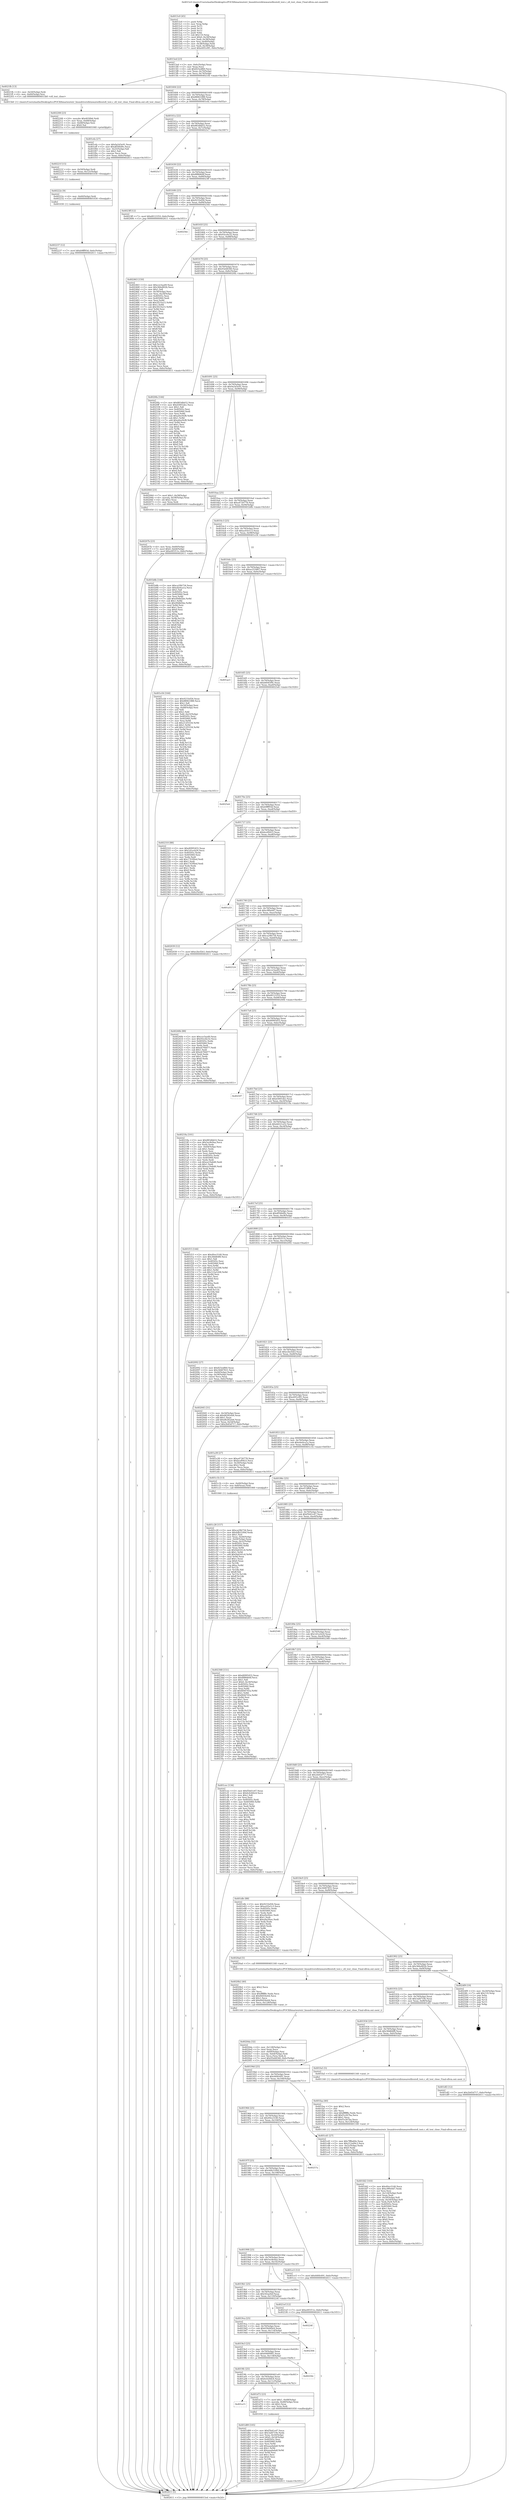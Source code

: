 digraph "0x4015c0" {
  label = "0x4015c0 (/mnt/c/Users/mathe/Desktop/tcc/POCII/binaries/extr_linuxdriversfirmwareefitestefi_test.c_efi_test_close_Final-ollvm.out::main(0))"
  labelloc = "t"
  node[shape=record]

  Entry [label="",width=0.3,height=0.3,shape=circle,fillcolor=black,style=filled]
  "0x4015ed" [label="{
     0x4015ed [23]\l
     | [instrs]\l
     &nbsp;&nbsp;0x4015ed \<+3\>: mov -0x6c(%rbp),%eax\l
     &nbsp;&nbsp;0x4015f0 \<+2\>: mov %eax,%ecx\l
     &nbsp;&nbsp;0x4015f2 \<+6\>: sub $0x825edf60,%ecx\l
     &nbsp;&nbsp;0x4015f8 \<+3\>: mov %eax,-0x70(%rbp)\l
     &nbsp;&nbsp;0x4015fb \<+3\>: mov %ecx,-0x74(%rbp)\l
     &nbsp;&nbsp;0x4015fe \<+6\>: je 00000000004021fb \<main+0xc3b\>\l
  }"]
  "0x4021fb" [label="{
     0x4021fb [13]\l
     | [instrs]\l
     &nbsp;&nbsp;0x4021fb \<+4\>: mov -0x50(%rbp),%rdi\l
     &nbsp;&nbsp;0x4021ff \<+4\>: mov -0x60(%rbp),%rsi\l
     &nbsp;&nbsp;0x402203 \<+5\>: call 00000000004015b0 \<efi_test_close\>\l
     | [calls]\l
     &nbsp;&nbsp;0x4015b0 \{1\} (/mnt/c/Users/mathe/Desktop/tcc/POCII/binaries/extr_linuxdriversfirmwareefitestefi_test.c_efi_test_close_Final-ollvm.out::efi_test_close)\l
  }"]
  "0x401604" [label="{
     0x401604 [22]\l
     | [instrs]\l
     &nbsp;&nbsp;0x401604 \<+5\>: jmp 0000000000401609 \<main+0x49\>\l
     &nbsp;&nbsp;0x401609 \<+3\>: mov -0x70(%rbp),%eax\l
     &nbsp;&nbsp;0x40160c \<+5\>: sub $0x88061088,%eax\l
     &nbsp;&nbsp;0x401611 \<+3\>: mov %eax,-0x78(%rbp)\l
     &nbsp;&nbsp;0x401614 \<+6\>: je 0000000000401efa \<main+0x93a\>\l
  }"]
  Exit [label="",width=0.3,height=0.3,shape=circle,fillcolor=black,style=filled,peripheries=2]
  "0x401efa" [label="{
     0x401efa [27]\l
     | [instrs]\l
     &nbsp;&nbsp;0x401efa \<+5\>: mov $0x9a5d3e91,%eax\l
     &nbsp;&nbsp;0x401eff \<+5\>: mov $0xdf566d9c,%ecx\l
     &nbsp;&nbsp;0x401f04 \<+3\>: mov -0x25(%rbp),%dl\l
     &nbsp;&nbsp;0x401f07 \<+3\>: test $0x1,%dl\l
     &nbsp;&nbsp;0x401f0a \<+3\>: cmovne %ecx,%eax\l
     &nbsp;&nbsp;0x401f0d \<+3\>: mov %eax,-0x6c(%rbp)\l
     &nbsp;&nbsp;0x401f10 \<+5\>: jmp 0000000000402611 \<main+0x1051\>\l
  }"]
  "0x40161a" [label="{
     0x40161a [22]\l
     | [instrs]\l
     &nbsp;&nbsp;0x40161a \<+5\>: jmp 000000000040161f \<main+0x5f\>\l
     &nbsp;&nbsp;0x40161f \<+3\>: mov -0x70(%rbp),%eax\l
     &nbsp;&nbsp;0x401622 \<+5\>: sub $0x883dbb52,%eax\l
     &nbsp;&nbsp;0x401627 \<+3\>: mov %eax,-0x7c(%rbp)\l
     &nbsp;&nbsp;0x40162a \<+6\>: je 00000000004025c7 \<main+0x1007\>\l
  }"]
  "0x402237" [label="{
     0x402237 [12]\l
     | [instrs]\l
     &nbsp;&nbsp;0x402237 \<+7\>: movl $0xb9fff93d,-0x6c(%rbp)\l
     &nbsp;&nbsp;0x40223e \<+5\>: jmp 0000000000402611 \<main+0x1051\>\l
  }"]
  "0x4025c7" [label="{
     0x4025c7\l
  }", style=dashed]
  "0x401630" [label="{
     0x401630 [22]\l
     | [instrs]\l
     &nbsp;&nbsp;0x401630 \<+5\>: jmp 0000000000401635 \<main+0x75\>\l
     &nbsp;&nbsp;0x401635 \<+3\>: mov -0x70(%rbp),%eax\l
     &nbsp;&nbsp;0x401638 \<+5\>: sub $0x8f88464f,%eax\l
     &nbsp;&nbsp;0x40163d \<+3\>: mov %eax,-0x80(%rbp)\l
     &nbsp;&nbsp;0x401640 \<+6\>: je 00000000004023ff \<main+0xe3f\>\l
  }"]
  "0x40222e" [label="{
     0x40222e [9]\l
     | [instrs]\l
     &nbsp;&nbsp;0x40222e \<+4\>: mov -0x60(%rbp),%rdi\l
     &nbsp;&nbsp;0x402232 \<+5\>: call 0000000000401030 \<free@plt\>\l
     | [calls]\l
     &nbsp;&nbsp;0x401030 \{1\} (unknown)\l
  }"]
  "0x4023ff" [label="{
     0x4023ff [12]\l
     | [instrs]\l
     &nbsp;&nbsp;0x4023ff \<+7\>: movl $0xd0121f10,-0x6c(%rbp)\l
     &nbsp;&nbsp;0x402406 \<+5\>: jmp 0000000000402611 \<main+0x1051\>\l
  }"]
  "0x401646" [label="{
     0x401646 [25]\l
     | [instrs]\l
     &nbsp;&nbsp;0x401646 \<+5\>: jmp 000000000040164b \<main+0x8b\>\l
     &nbsp;&nbsp;0x40164b \<+3\>: mov -0x70(%rbp),%eax\l
     &nbsp;&nbsp;0x40164e \<+5\>: sub $0x9233ef26,%eax\l
     &nbsp;&nbsp;0x401653 \<+6\>: mov %eax,-0x84(%rbp)\l
     &nbsp;&nbsp;0x401659 \<+6\>: je 000000000040256e \<main+0xfae\>\l
  }"]
  "0x40221f" [label="{
     0x40221f [15]\l
     | [instrs]\l
     &nbsp;&nbsp;0x40221f \<+4\>: mov -0x50(%rbp),%rdi\l
     &nbsp;&nbsp;0x402223 \<+6\>: mov %eax,-0x12c(%rbp)\l
     &nbsp;&nbsp;0x402229 \<+5\>: call 0000000000401030 \<free@plt\>\l
     | [calls]\l
     &nbsp;&nbsp;0x401030 \{1\} (unknown)\l
  }"]
  "0x40256e" [label="{
     0x40256e\l
  }", style=dashed]
  "0x40165f" [label="{
     0x40165f [25]\l
     | [instrs]\l
     &nbsp;&nbsp;0x40165f \<+5\>: jmp 0000000000401664 \<main+0xa4\>\l
     &nbsp;&nbsp;0x401664 \<+3\>: mov -0x70(%rbp),%eax\l
     &nbsp;&nbsp;0x401667 \<+5\>: sub $0x93cc6e32,%eax\l
     &nbsp;&nbsp;0x40166c \<+6\>: mov %eax,-0x88(%rbp)\l
     &nbsp;&nbsp;0x401672 \<+6\>: je 0000000000402463 \<main+0xea3\>\l
  }"]
  "0x402208" [label="{
     0x402208 [23]\l
     | [instrs]\l
     &nbsp;&nbsp;0x402208 \<+10\>: movabs $0x4030b6,%rdi\l
     &nbsp;&nbsp;0x402212 \<+3\>: mov %eax,-0x68(%rbp)\l
     &nbsp;&nbsp;0x402215 \<+3\>: mov -0x68(%rbp),%esi\l
     &nbsp;&nbsp;0x402218 \<+2\>: mov $0x0,%al\l
     &nbsp;&nbsp;0x40221a \<+5\>: call 0000000000401040 \<printf@plt\>\l
     | [calls]\l
     &nbsp;&nbsp;0x401040 \{1\} (unknown)\l
  }"]
  "0x402463" [label="{
     0x402463 [150]\l
     | [instrs]\l
     &nbsp;&nbsp;0x402463 \<+5\>: mov $0xcce3aa49,%eax\l
     &nbsp;&nbsp;0x402468 \<+5\>: mov $0x366e802b,%ecx\l
     &nbsp;&nbsp;0x40246d \<+2\>: mov $0x1,%dl\l
     &nbsp;&nbsp;0x40246f \<+3\>: mov -0x34(%rbp),%esi\l
     &nbsp;&nbsp;0x402472 \<+3\>: mov %esi,-0x24(%rbp)\l
     &nbsp;&nbsp;0x402475 \<+7\>: mov 0x40505c,%esi\l
     &nbsp;&nbsp;0x40247c \<+7\>: mov 0x405060,%edi\l
     &nbsp;&nbsp;0x402483 \<+3\>: mov %esi,%r8d\l
     &nbsp;&nbsp;0x402486 \<+7\>: add $0x5f21fa15,%r8d\l
     &nbsp;&nbsp;0x40248d \<+4\>: sub $0x1,%r8d\l
     &nbsp;&nbsp;0x402491 \<+7\>: sub $0x5f21fa15,%r8d\l
     &nbsp;&nbsp;0x402498 \<+4\>: imul %r8d,%esi\l
     &nbsp;&nbsp;0x40249c \<+3\>: and $0x1,%esi\l
     &nbsp;&nbsp;0x40249f \<+3\>: cmp $0x0,%esi\l
     &nbsp;&nbsp;0x4024a2 \<+4\>: sete %r9b\l
     &nbsp;&nbsp;0x4024a6 \<+3\>: cmp $0xa,%edi\l
     &nbsp;&nbsp;0x4024a9 \<+4\>: setl %r10b\l
     &nbsp;&nbsp;0x4024ad \<+3\>: mov %r9b,%r11b\l
     &nbsp;&nbsp;0x4024b0 \<+4\>: xor $0xff,%r11b\l
     &nbsp;&nbsp;0x4024b4 \<+3\>: mov %r10b,%bl\l
     &nbsp;&nbsp;0x4024b7 \<+3\>: xor $0xff,%bl\l
     &nbsp;&nbsp;0x4024ba \<+3\>: xor $0x1,%dl\l
     &nbsp;&nbsp;0x4024bd \<+3\>: mov %r11b,%r14b\l
     &nbsp;&nbsp;0x4024c0 \<+4\>: and $0xff,%r14b\l
     &nbsp;&nbsp;0x4024c4 \<+3\>: and %dl,%r9b\l
     &nbsp;&nbsp;0x4024c7 \<+3\>: mov %bl,%r15b\l
     &nbsp;&nbsp;0x4024ca \<+4\>: and $0xff,%r15b\l
     &nbsp;&nbsp;0x4024ce \<+3\>: and %dl,%r10b\l
     &nbsp;&nbsp;0x4024d1 \<+3\>: or %r9b,%r14b\l
     &nbsp;&nbsp;0x4024d4 \<+3\>: or %r10b,%r15b\l
     &nbsp;&nbsp;0x4024d7 \<+3\>: xor %r15b,%r14b\l
     &nbsp;&nbsp;0x4024da \<+3\>: or %bl,%r11b\l
     &nbsp;&nbsp;0x4024dd \<+4\>: xor $0xff,%r11b\l
     &nbsp;&nbsp;0x4024e1 \<+3\>: or $0x1,%dl\l
     &nbsp;&nbsp;0x4024e4 \<+3\>: and %dl,%r11b\l
     &nbsp;&nbsp;0x4024e7 \<+3\>: or %r11b,%r14b\l
     &nbsp;&nbsp;0x4024ea \<+4\>: test $0x1,%r14b\l
     &nbsp;&nbsp;0x4024ee \<+3\>: cmovne %ecx,%eax\l
     &nbsp;&nbsp;0x4024f1 \<+3\>: mov %eax,-0x6c(%rbp)\l
     &nbsp;&nbsp;0x4024f4 \<+5\>: jmp 0000000000402611 \<main+0x1051\>\l
  }"]
  "0x401678" [label="{
     0x401678 [25]\l
     | [instrs]\l
     &nbsp;&nbsp;0x401678 \<+5\>: jmp 000000000040167d \<main+0xbd\>\l
     &nbsp;&nbsp;0x40167d \<+3\>: mov -0x70(%rbp),%eax\l
     &nbsp;&nbsp;0x401680 \<+5\>: sub $0x93e68340,%eax\l
     &nbsp;&nbsp;0x401685 \<+6\>: mov %eax,-0x8c(%rbp)\l
     &nbsp;&nbsp;0x40168b \<+6\>: je 00000000004020fa \<main+0xb3a\>\l
  }"]
  "0x4020da" [label="{
     0x4020da [32]\l
     | [instrs]\l
     &nbsp;&nbsp;0x4020da \<+6\>: mov -0x128(%rbp),%ecx\l
     &nbsp;&nbsp;0x4020e0 \<+3\>: imul %eax,%ecx\l
     &nbsp;&nbsp;0x4020e3 \<+4\>: mov -0x60(%rbp),%rsi\l
     &nbsp;&nbsp;0x4020e7 \<+4\>: movslq -0x64(%rbp),%rdi\l
     &nbsp;&nbsp;0x4020eb \<+3\>: mov %ecx,(%rsi,%rdi,4)\l
     &nbsp;&nbsp;0x4020ee \<+7\>: movl $0x93e68340,-0x6c(%rbp)\l
     &nbsp;&nbsp;0x4020f5 \<+5\>: jmp 0000000000402611 \<main+0x1051\>\l
  }"]
  "0x4020fa" [label="{
     0x4020fa [144]\l
     | [instrs]\l
     &nbsp;&nbsp;0x4020fa \<+5\>: mov $0x883dbb52,%eax\l
     &nbsp;&nbsp;0x4020ff \<+5\>: mov $0xd3001dec,%ecx\l
     &nbsp;&nbsp;0x402104 \<+2\>: mov $0x1,%dl\l
     &nbsp;&nbsp;0x402106 \<+7\>: mov 0x40505c,%esi\l
     &nbsp;&nbsp;0x40210d \<+7\>: mov 0x405060,%edi\l
     &nbsp;&nbsp;0x402114 \<+3\>: mov %esi,%r8d\l
     &nbsp;&nbsp;0x402117 \<+7\>: sub $0xa0ee9cf8,%r8d\l
     &nbsp;&nbsp;0x40211e \<+4\>: sub $0x1,%r8d\l
     &nbsp;&nbsp;0x402122 \<+7\>: add $0xa0ee9cf8,%r8d\l
     &nbsp;&nbsp;0x402129 \<+4\>: imul %r8d,%esi\l
     &nbsp;&nbsp;0x40212d \<+3\>: and $0x1,%esi\l
     &nbsp;&nbsp;0x402130 \<+3\>: cmp $0x0,%esi\l
     &nbsp;&nbsp;0x402133 \<+4\>: sete %r9b\l
     &nbsp;&nbsp;0x402137 \<+3\>: cmp $0xa,%edi\l
     &nbsp;&nbsp;0x40213a \<+4\>: setl %r10b\l
     &nbsp;&nbsp;0x40213e \<+3\>: mov %r9b,%r11b\l
     &nbsp;&nbsp;0x402141 \<+4\>: xor $0xff,%r11b\l
     &nbsp;&nbsp;0x402145 \<+3\>: mov %r10b,%bl\l
     &nbsp;&nbsp;0x402148 \<+3\>: xor $0xff,%bl\l
     &nbsp;&nbsp;0x40214b \<+3\>: xor $0x0,%dl\l
     &nbsp;&nbsp;0x40214e \<+3\>: mov %r11b,%r14b\l
     &nbsp;&nbsp;0x402151 \<+4\>: and $0x0,%r14b\l
     &nbsp;&nbsp;0x402155 \<+3\>: and %dl,%r9b\l
     &nbsp;&nbsp;0x402158 \<+3\>: mov %bl,%r15b\l
     &nbsp;&nbsp;0x40215b \<+4\>: and $0x0,%r15b\l
     &nbsp;&nbsp;0x40215f \<+3\>: and %dl,%r10b\l
     &nbsp;&nbsp;0x402162 \<+3\>: or %r9b,%r14b\l
     &nbsp;&nbsp;0x402165 \<+3\>: or %r10b,%r15b\l
     &nbsp;&nbsp;0x402168 \<+3\>: xor %r15b,%r14b\l
     &nbsp;&nbsp;0x40216b \<+3\>: or %bl,%r11b\l
     &nbsp;&nbsp;0x40216e \<+4\>: xor $0xff,%r11b\l
     &nbsp;&nbsp;0x402172 \<+3\>: or $0x0,%dl\l
     &nbsp;&nbsp;0x402175 \<+3\>: and %dl,%r11b\l
     &nbsp;&nbsp;0x402178 \<+3\>: or %r11b,%r14b\l
     &nbsp;&nbsp;0x40217b \<+4\>: test $0x1,%r14b\l
     &nbsp;&nbsp;0x40217f \<+3\>: cmovne %ecx,%eax\l
     &nbsp;&nbsp;0x402182 \<+3\>: mov %eax,-0x6c(%rbp)\l
     &nbsp;&nbsp;0x402185 \<+5\>: jmp 0000000000402611 \<main+0x1051\>\l
  }"]
  "0x401691" [label="{
     0x401691 [25]\l
     | [instrs]\l
     &nbsp;&nbsp;0x401691 \<+5\>: jmp 0000000000401696 \<main+0xd6\>\l
     &nbsp;&nbsp;0x401696 \<+3\>: mov -0x70(%rbp),%eax\l
     &nbsp;&nbsp;0x401699 \<+5\>: sub $0x9a5d3e91,%eax\l
     &nbsp;&nbsp;0x40169e \<+6\>: mov %eax,-0x90(%rbp)\l
     &nbsp;&nbsp;0x4016a4 \<+6\>: je 0000000000402064 \<main+0xaa4\>\l
  }"]
  "0x4020b2" [label="{
     0x4020b2 [40]\l
     | [instrs]\l
     &nbsp;&nbsp;0x4020b2 \<+5\>: mov $0x2,%ecx\l
     &nbsp;&nbsp;0x4020b7 \<+1\>: cltd\l
     &nbsp;&nbsp;0x4020b8 \<+2\>: idiv %ecx\l
     &nbsp;&nbsp;0x4020ba \<+6\>: imul $0xfffffffe,%edx,%ecx\l
     &nbsp;&nbsp;0x4020c0 \<+6\>: sub $0x84456e64,%ecx\l
     &nbsp;&nbsp;0x4020c6 \<+3\>: add $0x1,%ecx\l
     &nbsp;&nbsp;0x4020c9 \<+6\>: add $0x84456e64,%ecx\l
     &nbsp;&nbsp;0x4020cf \<+6\>: mov %ecx,-0x128(%rbp)\l
     &nbsp;&nbsp;0x4020d5 \<+5\>: call 0000000000401160 \<next_i\>\l
     | [calls]\l
     &nbsp;&nbsp;0x401160 \{1\} (/mnt/c/Users/mathe/Desktop/tcc/POCII/binaries/extr_linuxdriversfirmwareefitestefi_test.c_efi_test_close_Final-ollvm.out::next_i)\l
  }"]
  "0x402064" [label="{
     0x402064 [23]\l
     | [instrs]\l
     &nbsp;&nbsp;0x402064 \<+7\>: movl $0x1,-0x58(%rbp)\l
     &nbsp;&nbsp;0x40206b \<+4\>: movslq -0x58(%rbp),%rax\l
     &nbsp;&nbsp;0x40206f \<+4\>: shl $0x2,%rax\l
     &nbsp;&nbsp;0x402073 \<+3\>: mov %rax,%rdi\l
     &nbsp;&nbsp;0x402076 \<+5\>: call 0000000000401050 \<malloc@plt\>\l
     | [calls]\l
     &nbsp;&nbsp;0x401050 \{1\} (unknown)\l
  }"]
  "0x4016aa" [label="{
     0x4016aa [25]\l
     | [instrs]\l
     &nbsp;&nbsp;0x4016aa \<+5\>: jmp 00000000004016af \<main+0xef\>\l
     &nbsp;&nbsp;0x4016af \<+3\>: mov -0x70(%rbp),%eax\l
     &nbsp;&nbsp;0x4016b2 \<+5\>: sub $0xa4726778,%eax\l
     &nbsp;&nbsp;0x4016b7 \<+6\>: mov %eax,-0x94(%rbp)\l
     &nbsp;&nbsp;0x4016bd \<+6\>: je 0000000000401b8b \<main+0x5cb\>\l
  }"]
  "0x40207b" [label="{
     0x40207b [23]\l
     | [instrs]\l
     &nbsp;&nbsp;0x40207b \<+4\>: mov %rax,-0x60(%rbp)\l
     &nbsp;&nbsp;0x40207f \<+7\>: movl $0x0,-0x64(%rbp)\l
     &nbsp;&nbsp;0x402086 \<+7\>: movl $0xe0f1f11e,-0x6c(%rbp)\l
     &nbsp;&nbsp;0x40208d \<+5\>: jmp 0000000000402611 \<main+0x1051\>\l
  }"]
  "0x401b8b" [label="{
     0x401b8b [144]\l
     | [instrs]\l
     &nbsp;&nbsp;0x401b8b \<+5\>: mov $0xca29b734,%eax\l
     &nbsp;&nbsp;0x401b90 \<+5\>: mov $0xebe0ca1a,%ecx\l
     &nbsp;&nbsp;0x401b95 \<+2\>: mov $0x1,%dl\l
     &nbsp;&nbsp;0x401b97 \<+7\>: mov 0x40505c,%esi\l
     &nbsp;&nbsp;0x401b9e \<+7\>: mov 0x405060,%edi\l
     &nbsp;&nbsp;0x401ba5 \<+3\>: mov %esi,%r8d\l
     &nbsp;&nbsp;0x401ba8 \<+7\>: add $0x49dbf2be,%r8d\l
     &nbsp;&nbsp;0x401baf \<+4\>: sub $0x1,%r8d\l
     &nbsp;&nbsp;0x401bb3 \<+7\>: sub $0x49dbf2be,%r8d\l
     &nbsp;&nbsp;0x401bba \<+4\>: imul %r8d,%esi\l
     &nbsp;&nbsp;0x401bbe \<+3\>: and $0x1,%esi\l
     &nbsp;&nbsp;0x401bc1 \<+3\>: cmp $0x0,%esi\l
     &nbsp;&nbsp;0x401bc4 \<+4\>: sete %r9b\l
     &nbsp;&nbsp;0x401bc8 \<+3\>: cmp $0xa,%edi\l
     &nbsp;&nbsp;0x401bcb \<+4\>: setl %r10b\l
     &nbsp;&nbsp;0x401bcf \<+3\>: mov %r9b,%r11b\l
     &nbsp;&nbsp;0x401bd2 \<+4\>: xor $0xff,%r11b\l
     &nbsp;&nbsp;0x401bd6 \<+3\>: mov %r10b,%bl\l
     &nbsp;&nbsp;0x401bd9 \<+3\>: xor $0xff,%bl\l
     &nbsp;&nbsp;0x401bdc \<+3\>: xor $0x0,%dl\l
     &nbsp;&nbsp;0x401bdf \<+3\>: mov %r11b,%r14b\l
     &nbsp;&nbsp;0x401be2 \<+4\>: and $0x0,%r14b\l
     &nbsp;&nbsp;0x401be6 \<+3\>: and %dl,%r9b\l
     &nbsp;&nbsp;0x401be9 \<+3\>: mov %bl,%r15b\l
     &nbsp;&nbsp;0x401bec \<+4\>: and $0x0,%r15b\l
     &nbsp;&nbsp;0x401bf0 \<+3\>: and %dl,%r10b\l
     &nbsp;&nbsp;0x401bf3 \<+3\>: or %r9b,%r14b\l
     &nbsp;&nbsp;0x401bf6 \<+3\>: or %r10b,%r15b\l
     &nbsp;&nbsp;0x401bf9 \<+3\>: xor %r15b,%r14b\l
     &nbsp;&nbsp;0x401bfc \<+3\>: or %bl,%r11b\l
     &nbsp;&nbsp;0x401bff \<+4\>: xor $0xff,%r11b\l
     &nbsp;&nbsp;0x401c03 \<+3\>: or $0x0,%dl\l
     &nbsp;&nbsp;0x401c06 \<+3\>: and %dl,%r11b\l
     &nbsp;&nbsp;0x401c09 \<+3\>: or %r11b,%r14b\l
     &nbsp;&nbsp;0x401c0c \<+4\>: test $0x1,%r14b\l
     &nbsp;&nbsp;0x401c10 \<+3\>: cmovne %ecx,%eax\l
     &nbsp;&nbsp;0x401c13 \<+3\>: mov %eax,-0x6c(%rbp)\l
     &nbsp;&nbsp;0x401c16 \<+5\>: jmp 0000000000402611 \<main+0x1051\>\l
  }"]
  "0x4016c3" [label="{
     0x4016c3 [25]\l
     | [instrs]\l
     &nbsp;&nbsp;0x4016c3 \<+5\>: jmp 00000000004016c8 \<main+0x108\>\l
     &nbsp;&nbsp;0x4016c8 \<+3\>: mov -0x70(%rbp),%eax\l
     &nbsp;&nbsp;0x4016cb \<+5\>: sub $0xac03e1c3,%eax\l
     &nbsp;&nbsp;0x4016d0 \<+6\>: mov %eax,-0x98(%rbp)\l
     &nbsp;&nbsp;0x4016d6 \<+6\>: je 0000000000401e56 \<main+0x896\>\l
  }"]
  "0x401fd2" [label="{
     0x401fd2 [103]\l
     | [instrs]\l
     &nbsp;&nbsp;0x401fd2 \<+5\>: mov $0x49ce3140,%ecx\l
     &nbsp;&nbsp;0x401fd7 \<+5\>: mov $0xc9f0e0d7,%edx\l
     &nbsp;&nbsp;0x401fdc \<+2\>: xor %esi,%esi\l
     &nbsp;&nbsp;0x401fde \<+6\>: mov -0x124(%rbp),%edi\l
     &nbsp;&nbsp;0x401fe4 \<+3\>: imul %eax,%edi\l
     &nbsp;&nbsp;0x401fe7 \<+4\>: mov -0x50(%rbp),%r8\l
     &nbsp;&nbsp;0x401feb \<+4\>: movslq -0x54(%rbp),%r9\l
     &nbsp;&nbsp;0x401fef \<+4\>: mov %edi,(%r8,%r9,4)\l
     &nbsp;&nbsp;0x401ff3 \<+7\>: mov 0x40505c,%eax\l
     &nbsp;&nbsp;0x401ffa \<+7\>: mov 0x405060,%edi\l
     &nbsp;&nbsp;0x402001 \<+3\>: sub $0x1,%esi\l
     &nbsp;&nbsp;0x402004 \<+3\>: mov %eax,%r10d\l
     &nbsp;&nbsp;0x402007 \<+3\>: add %esi,%r10d\l
     &nbsp;&nbsp;0x40200a \<+4\>: imul %r10d,%eax\l
     &nbsp;&nbsp;0x40200e \<+3\>: and $0x1,%eax\l
     &nbsp;&nbsp;0x402011 \<+3\>: cmp $0x0,%eax\l
     &nbsp;&nbsp;0x402014 \<+4\>: sete %r11b\l
     &nbsp;&nbsp;0x402018 \<+3\>: cmp $0xa,%edi\l
     &nbsp;&nbsp;0x40201b \<+3\>: setl %bl\l
     &nbsp;&nbsp;0x40201e \<+3\>: mov %r11b,%r14b\l
     &nbsp;&nbsp;0x402021 \<+3\>: and %bl,%r14b\l
     &nbsp;&nbsp;0x402024 \<+3\>: xor %bl,%r11b\l
     &nbsp;&nbsp;0x402027 \<+3\>: or %r11b,%r14b\l
     &nbsp;&nbsp;0x40202a \<+4\>: test $0x1,%r14b\l
     &nbsp;&nbsp;0x40202e \<+3\>: cmovne %edx,%ecx\l
     &nbsp;&nbsp;0x402031 \<+3\>: mov %ecx,-0x6c(%rbp)\l
     &nbsp;&nbsp;0x402034 \<+5\>: jmp 0000000000402611 \<main+0x1051\>\l
  }"]
  "0x401e56" [label="{
     0x401e56 [164]\l
     | [instrs]\l
     &nbsp;&nbsp;0x401e56 \<+5\>: mov $0x9233ef26,%eax\l
     &nbsp;&nbsp;0x401e5b \<+5\>: mov $0x88061088,%ecx\l
     &nbsp;&nbsp;0x401e60 \<+2\>: mov $0x1,%dl\l
     &nbsp;&nbsp;0x401e62 \<+3\>: mov -0x54(%rbp),%esi\l
     &nbsp;&nbsp;0x401e65 \<+3\>: cmp -0x48(%rbp),%esi\l
     &nbsp;&nbsp;0x401e68 \<+4\>: setl %dil\l
     &nbsp;&nbsp;0x401e6c \<+4\>: and $0x1,%dil\l
     &nbsp;&nbsp;0x401e70 \<+4\>: mov %dil,-0x25(%rbp)\l
     &nbsp;&nbsp;0x401e74 \<+7\>: mov 0x40505c,%esi\l
     &nbsp;&nbsp;0x401e7b \<+8\>: mov 0x405060,%r8d\l
     &nbsp;&nbsp;0x401e83 \<+3\>: mov %esi,%r9d\l
     &nbsp;&nbsp;0x401e86 \<+7\>: sub $0x212f3334,%r9d\l
     &nbsp;&nbsp;0x401e8d \<+4\>: sub $0x1,%r9d\l
     &nbsp;&nbsp;0x401e91 \<+7\>: add $0x212f3334,%r9d\l
     &nbsp;&nbsp;0x401e98 \<+4\>: imul %r9d,%esi\l
     &nbsp;&nbsp;0x401e9c \<+3\>: and $0x1,%esi\l
     &nbsp;&nbsp;0x401e9f \<+3\>: cmp $0x0,%esi\l
     &nbsp;&nbsp;0x401ea2 \<+4\>: sete %dil\l
     &nbsp;&nbsp;0x401ea6 \<+4\>: cmp $0xa,%r8d\l
     &nbsp;&nbsp;0x401eaa \<+4\>: setl %r10b\l
     &nbsp;&nbsp;0x401eae \<+3\>: mov %dil,%r11b\l
     &nbsp;&nbsp;0x401eb1 \<+4\>: xor $0xff,%r11b\l
     &nbsp;&nbsp;0x401eb5 \<+3\>: mov %r10b,%bl\l
     &nbsp;&nbsp;0x401eb8 \<+3\>: xor $0xff,%bl\l
     &nbsp;&nbsp;0x401ebb \<+3\>: xor $0x0,%dl\l
     &nbsp;&nbsp;0x401ebe \<+3\>: mov %r11b,%r14b\l
     &nbsp;&nbsp;0x401ec1 \<+4\>: and $0x0,%r14b\l
     &nbsp;&nbsp;0x401ec5 \<+3\>: and %dl,%dil\l
     &nbsp;&nbsp;0x401ec8 \<+3\>: mov %bl,%r15b\l
     &nbsp;&nbsp;0x401ecb \<+4\>: and $0x0,%r15b\l
     &nbsp;&nbsp;0x401ecf \<+3\>: and %dl,%r10b\l
     &nbsp;&nbsp;0x401ed2 \<+3\>: or %dil,%r14b\l
     &nbsp;&nbsp;0x401ed5 \<+3\>: or %r10b,%r15b\l
     &nbsp;&nbsp;0x401ed8 \<+3\>: xor %r15b,%r14b\l
     &nbsp;&nbsp;0x401edb \<+3\>: or %bl,%r11b\l
     &nbsp;&nbsp;0x401ede \<+4\>: xor $0xff,%r11b\l
     &nbsp;&nbsp;0x401ee2 \<+3\>: or $0x0,%dl\l
     &nbsp;&nbsp;0x401ee5 \<+3\>: and %dl,%r11b\l
     &nbsp;&nbsp;0x401ee8 \<+3\>: or %r11b,%r14b\l
     &nbsp;&nbsp;0x401eeb \<+4\>: test $0x1,%r14b\l
     &nbsp;&nbsp;0x401eef \<+3\>: cmovne %ecx,%eax\l
     &nbsp;&nbsp;0x401ef2 \<+3\>: mov %eax,-0x6c(%rbp)\l
     &nbsp;&nbsp;0x401ef5 \<+5\>: jmp 0000000000402611 \<main+0x1051\>\l
  }"]
  "0x4016dc" [label="{
     0x4016dc [25]\l
     | [instrs]\l
     &nbsp;&nbsp;0x4016dc \<+5\>: jmp 00000000004016e1 \<main+0x121\>\l
     &nbsp;&nbsp;0x4016e1 \<+3\>: mov -0x70(%rbp),%eax\l
     &nbsp;&nbsp;0x4016e4 \<+5\>: sub $0xac253667,%eax\l
     &nbsp;&nbsp;0x4016e9 \<+6\>: mov %eax,-0x9c(%rbp)\l
     &nbsp;&nbsp;0x4016ef \<+6\>: je 0000000000401ae3 \<main+0x523\>\l
  }"]
  "0x401faa" [label="{
     0x401faa [40]\l
     | [instrs]\l
     &nbsp;&nbsp;0x401faa \<+5\>: mov $0x2,%ecx\l
     &nbsp;&nbsp;0x401faf \<+1\>: cltd\l
     &nbsp;&nbsp;0x401fb0 \<+2\>: idiv %ecx\l
     &nbsp;&nbsp;0x401fb2 \<+6\>: imul $0xfffffffe,%edx,%ecx\l
     &nbsp;&nbsp;0x401fb8 \<+6\>: add $0xf1e267ba,%ecx\l
     &nbsp;&nbsp;0x401fbe \<+3\>: add $0x1,%ecx\l
     &nbsp;&nbsp;0x401fc1 \<+6\>: sub $0xf1e267ba,%ecx\l
     &nbsp;&nbsp;0x401fc7 \<+6\>: mov %ecx,-0x124(%rbp)\l
     &nbsp;&nbsp;0x401fcd \<+5\>: call 0000000000401160 \<next_i\>\l
     | [calls]\l
     &nbsp;&nbsp;0x401160 \{1\} (/mnt/c/Users/mathe/Desktop/tcc/POCII/binaries/extr_linuxdriversfirmwareefitestefi_test.c_efi_test_close_Final-ollvm.out::next_i)\l
  }"]
  "0x401ae3" [label="{
     0x401ae3\l
  }", style=dashed]
  "0x4016f5" [label="{
     0x4016f5 [25]\l
     | [instrs]\l
     &nbsp;&nbsp;0x4016f5 \<+5\>: jmp 00000000004016fa \<main+0x13a\>\l
     &nbsp;&nbsp;0x4016fa \<+3\>: mov -0x70(%rbp),%eax\l
     &nbsp;&nbsp;0x4016fd \<+5\>: sub $0xb6045f9c,%eax\l
     &nbsp;&nbsp;0x401702 \<+6\>: mov %eax,-0xa0(%rbp)\l
     &nbsp;&nbsp;0x401708 \<+6\>: je 00000000004025e6 \<main+0x1026\>\l
  }"]
  "0x401d89" [label="{
     0x401d89 [105]\l
     | [instrs]\l
     &nbsp;&nbsp;0x401d89 \<+5\>: mov $0xf5b41e47,%ecx\l
     &nbsp;&nbsp;0x401d8e \<+5\>: mov $0x3afd719e,%edx\l
     &nbsp;&nbsp;0x401d93 \<+4\>: mov %rax,-0x50(%rbp)\l
     &nbsp;&nbsp;0x401d97 \<+7\>: movl $0x0,-0x54(%rbp)\l
     &nbsp;&nbsp;0x401d9e \<+7\>: mov 0x40505c,%esi\l
     &nbsp;&nbsp;0x401da5 \<+8\>: mov 0x405060,%r8d\l
     &nbsp;&nbsp;0x401dad \<+3\>: mov %esi,%r9d\l
     &nbsp;&nbsp;0x401db0 \<+7\>: add $0xaaadada8,%r9d\l
     &nbsp;&nbsp;0x401db7 \<+4\>: sub $0x1,%r9d\l
     &nbsp;&nbsp;0x401dbb \<+7\>: sub $0xaaadada8,%r9d\l
     &nbsp;&nbsp;0x401dc2 \<+4\>: imul %r9d,%esi\l
     &nbsp;&nbsp;0x401dc6 \<+3\>: and $0x1,%esi\l
     &nbsp;&nbsp;0x401dc9 \<+3\>: cmp $0x0,%esi\l
     &nbsp;&nbsp;0x401dcc \<+4\>: sete %r10b\l
     &nbsp;&nbsp;0x401dd0 \<+4\>: cmp $0xa,%r8d\l
     &nbsp;&nbsp;0x401dd4 \<+4\>: setl %r11b\l
     &nbsp;&nbsp;0x401dd8 \<+3\>: mov %r10b,%bl\l
     &nbsp;&nbsp;0x401ddb \<+3\>: and %r11b,%bl\l
     &nbsp;&nbsp;0x401dde \<+3\>: xor %r11b,%r10b\l
     &nbsp;&nbsp;0x401de1 \<+3\>: or %r10b,%bl\l
     &nbsp;&nbsp;0x401de4 \<+3\>: test $0x1,%bl\l
     &nbsp;&nbsp;0x401de7 \<+3\>: cmovne %edx,%ecx\l
     &nbsp;&nbsp;0x401dea \<+3\>: mov %ecx,-0x6c(%rbp)\l
     &nbsp;&nbsp;0x401ded \<+5\>: jmp 0000000000402611 \<main+0x1051\>\l
  }"]
  "0x4025e6" [label="{
     0x4025e6\l
  }", style=dashed]
  "0x40170e" [label="{
     0x40170e [25]\l
     | [instrs]\l
     &nbsp;&nbsp;0x40170e \<+5\>: jmp 0000000000401713 \<main+0x153\>\l
     &nbsp;&nbsp;0x401713 \<+3\>: mov -0x70(%rbp),%eax\l
     &nbsp;&nbsp;0x401716 \<+5\>: sub $0xb9fff93d,%eax\l
     &nbsp;&nbsp;0x40171b \<+6\>: mov %eax,-0xa4(%rbp)\l
     &nbsp;&nbsp;0x401721 \<+6\>: je 0000000000402310 \<main+0xd50\>\l
  }"]
  "0x401a15" [label="{
     0x401a15\l
  }", style=dashed]
  "0x402310" [label="{
     0x402310 [88]\l
     | [instrs]\l
     &nbsp;&nbsp;0x402310 \<+5\>: mov $0xd0995455,%eax\l
     &nbsp;&nbsp;0x402315 \<+5\>: mov $0x1d1ecb24,%ecx\l
     &nbsp;&nbsp;0x40231a \<+7\>: mov 0x40505c,%edx\l
     &nbsp;&nbsp;0x402321 \<+7\>: mov 0x405060,%esi\l
     &nbsp;&nbsp;0x402328 \<+2\>: mov %edx,%edi\l
     &nbsp;&nbsp;0x40232a \<+6\>: add $0x1743f0ed,%edi\l
     &nbsp;&nbsp;0x402330 \<+3\>: sub $0x1,%edi\l
     &nbsp;&nbsp;0x402333 \<+6\>: sub $0x1743f0ed,%edi\l
     &nbsp;&nbsp;0x402339 \<+3\>: imul %edi,%edx\l
     &nbsp;&nbsp;0x40233c \<+3\>: and $0x1,%edx\l
     &nbsp;&nbsp;0x40233f \<+3\>: cmp $0x0,%edx\l
     &nbsp;&nbsp;0x402342 \<+4\>: sete %r8b\l
     &nbsp;&nbsp;0x402346 \<+3\>: cmp $0xa,%esi\l
     &nbsp;&nbsp;0x402349 \<+4\>: setl %r9b\l
     &nbsp;&nbsp;0x40234d \<+3\>: mov %r8b,%r10b\l
     &nbsp;&nbsp;0x402350 \<+3\>: and %r9b,%r10b\l
     &nbsp;&nbsp;0x402353 \<+3\>: xor %r9b,%r8b\l
     &nbsp;&nbsp;0x402356 \<+3\>: or %r8b,%r10b\l
     &nbsp;&nbsp;0x402359 \<+4\>: test $0x1,%r10b\l
     &nbsp;&nbsp;0x40235d \<+3\>: cmovne %ecx,%eax\l
     &nbsp;&nbsp;0x402360 \<+3\>: mov %eax,-0x6c(%rbp)\l
     &nbsp;&nbsp;0x402363 \<+5\>: jmp 0000000000402611 \<main+0x1051\>\l
  }"]
  "0x401727" [label="{
     0x401727 [25]\l
     | [instrs]\l
     &nbsp;&nbsp;0x401727 \<+5\>: jmp 000000000040172c \<main+0x16c\>\l
     &nbsp;&nbsp;0x40172c \<+3\>: mov -0x70(%rbp),%eax\l
     &nbsp;&nbsp;0x40172f \<+5\>: sub $0xbcef0423,%eax\l
     &nbsp;&nbsp;0x401734 \<+6\>: mov %eax,-0xa8(%rbp)\l
     &nbsp;&nbsp;0x40173a \<+6\>: je 0000000000401a53 \<main+0x493\>\l
  }"]
  "0x401d72" [label="{
     0x401d72 [23]\l
     | [instrs]\l
     &nbsp;&nbsp;0x401d72 \<+7\>: movl $0x1,-0x48(%rbp)\l
     &nbsp;&nbsp;0x401d79 \<+4\>: movslq -0x48(%rbp),%rax\l
     &nbsp;&nbsp;0x401d7d \<+4\>: shl $0x2,%rax\l
     &nbsp;&nbsp;0x401d81 \<+3\>: mov %rax,%rdi\l
     &nbsp;&nbsp;0x401d84 \<+5\>: call 0000000000401050 \<malloc@plt\>\l
     | [calls]\l
     &nbsp;&nbsp;0x401050 \{1\} (unknown)\l
  }"]
  "0x401a53" [label="{
     0x401a53\l
  }", style=dashed]
  "0x401740" [label="{
     0x401740 [25]\l
     | [instrs]\l
     &nbsp;&nbsp;0x401740 \<+5\>: jmp 0000000000401745 \<main+0x185\>\l
     &nbsp;&nbsp;0x401745 \<+3\>: mov -0x70(%rbp),%eax\l
     &nbsp;&nbsp;0x401748 \<+5\>: sub $0xc9f0e0d7,%eax\l
     &nbsp;&nbsp;0x40174d \<+6\>: mov %eax,-0xac(%rbp)\l
     &nbsp;&nbsp;0x401753 \<+6\>: je 0000000000402039 \<main+0xa79\>\l
  }"]
  "0x4019fc" [label="{
     0x4019fc [25]\l
     | [instrs]\l
     &nbsp;&nbsp;0x4019fc \<+5\>: jmp 0000000000401a01 \<main+0x441\>\l
     &nbsp;&nbsp;0x401a01 \<+3\>: mov -0x70(%rbp),%eax\l
     &nbsp;&nbsp;0x401a04 \<+5\>: sub $0x6c6260c4,%eax\l
     &nbsp;&nbsp;0x401a09 \<+6\>: mov %eax,-0x11c(%rbp)\l
     &nbsp;&nbsp;0x401a0f \<+6\>: je 0000000000401d72 \<main+0x7b2\>\l
  }"]
  "0x402039" [label="{
     0x402039 [12]\l
     | [instrs]\l
     &nbsp;&nbsp;0x402039 \<+7\>: movl $0xe2bcf2b3,-0x6c(%rbp)\l
     &nbsp;&nbsp;0x402040 \<+5\>: jmp 0000000000402611 \<main+0x1051\>\l
  }"]
  "0x401759" [label="{
     0x401759 [25]\l
     | [instrs]\l
     &nbsp;&nbsp;0x401759 \<+5\>: jmp 000000000040175e \<main+0x19e\>\l
     &nbsp;&nbsp;0x40175e \<+3\>: mov -0x70(%rbp),%eax\l
     &nbsp;&nbsp;0x401761 \<+5\>: sub $0xca29b734,%eax\l
     &nbsp;&nbsp;0x401766 \<+6\>: mov %eax,-0xb0(%rbp)\l
     &nbsp;&nbsp;0x40176c \<+6\>: je 0000000000402524 \<main+0xf64\>\l
  }"]
  "0x40250c" [label="{
     0x40250c\l
  }", style=dashed]
  "0x402524" [label="{
     0x402524\l
  }", style=dashed]
  "0x401772" [label="{
     0x401772 [25]\l
     | [instrs]\l
     &nbsp;&nbsp;0x401772 \<+5\>: jmp 0000000000401777 \<main+0x1b7\>\l
     &nbsp;&nbsp;0x401777 \<+3\>: mov -0x70(%rbp),%eax\l
     &nbsp;&nbsp;0x40177a \<+5\>: sub $0xcce3aa49,%eax\l
     &nbsp;&nbsp;0x40177f \<+6\>: mov %eax,-0xb4(%rbp)\l
     &nbsp;&nbsp;0x401785 \<+6\>: je 000000000040260a \<main+0x104a\>\l
  }"]
  "0x4019e3" [label="{
     0x4019e3 [25]\l
     | [instrs]\l
     &nbsp;&nbsp;0x4019e3 \<+5\>: jmp 00000000004019e8 \<main+0x428\>\l
     &nbsp;&nbsp;0x4019e8 \<+3\>: mov -0x70(%rbp),%eax\l
     &nbsp;&nbsp;0x4019eb \<+5\>: sub $0x69d099f1,%eax\l
     &nbsp;&nbsp;0x4019f0 \<+6\>: mov %eax,-0x118(%rbp)\l
     &nbsp;&nbsp;0x4019f6 \<+6\>: je 000000000040250c \<main+0xf4c\>\l
  }"]
  "0x40260a" [label="{
     0x40260a\l
  }", style=dashed]
  "0x40178b" [label="{
     0x40178b [25]\l
     | [instrs]\l
     &nbsp;&nbsp;0x40178b \<+5\>: jmp 0000000000401790 \<main+0x1d0\>\l
     &nbsp;&nbsp;0x401790 \<+3\>: mov -0x70(%rbp),%eax\l
     &nbsp;&nbsp;0x401793 \<+5\>: sub $0xd0121f10,%eax\l
     &nbsp;&nbsp;0x401798 \<+6\>: mov %eax,-0xb8(%rbp)\l
     &nbsp;&nbsp;0x40179e \<+6\>: je 000000000040240b \<main+0xe4b\>\l
  }"]
  "0x402304" [label="{
     0x402304\l
  }", style=dashed]
  "0x40240b" [label="{
     0x40240b [88]\l
     | [instrs]\l
     &nbsp;&nbsp;0x40240b \<+5\>: mov $0xcce3aa49,%eax\l
     &nbsp;&nbsp;0x402410 \<+5\>: mov $0x93cc6e32,%ecx\l
     &nbsp;&nbsp;0x402415 \<+7\>: mov 0x40505c,%edx\l
     &nbsp;&nbsp;0x40241c \<+7\>: mov 0x405060,%esi\l
     &nbsp;&nbsp;0x402423 \<+2\>: mov %edx,%edi\l
     &nbsp;&nbsp;0x402425 \<+6\>: sub $0xeb76b077,%edi\l
     &nbsp;&nbsp;0x40242b \<+3\>: sub $0x1,%edi\l
     &nbsp;&nbsp;0x40242e \<+6\>: add $0xeb76b077,%edi\l
     &nbsp;&nbsp;0x402434 \<+3\>: imul %edi,%edx\l
     &nbsp;&nbsp;0x402437 \<+3\>: and $0x1,%edx\l
     &nbsp;&nbsp;0x40243a \<+3\>: cmp $0x0,%edx\l
     &nbsp;&nbsp;0x40243d \<+4\>: sete %r8b\l
     &nbsp;&nbsp;0x402441 \<+3\>: cmp $0xa,%esi\l
     &nbsp;&nbsp;0x402444 \<+4\>: setl %r9b\l
     &nbsp;&nbsp;0x402448 \<+3\>: mov %r8b,%r10b\l
     &nbsp;&nbsp;0x40244b \<+3\>: and %r9b,%r10b\l
     &nbsp;&nbsp;0x40244e \<+3\>: xor %r9b,%r8b\l
     &nbsp;&nbsp;0x402451 \<+3\>: or %r8b,%r10b\l
     &nbsp;&nbsp;0x402454 \<+4\>: test $0x1,%r10b\l
     &nbsp;&nbsp;0x402458 \<+3\>: cmovne %ecx,%eax\l
     &nbsp;&nbsp;0x40245b \<+3\>: mov %eax,-0x6c(%rbp)\l
     &nbsp;&nbsp;0x40245e \<+5\>: jmp 0000000000402611 \<main+0x1051\>\l
  }"]
  "0x4017a4" [label="{
     0x4017a4 [25]\l
     | [instrs]\l
     &nbsp;&nbsp;0x4017a4 \<+5\>: jmp 00000000004017a9 \<main+0x1e9\>\l
     &nbsp;&nbsp;0x4017a9 \<+3\>: mov -0x70(%rbp),%eax\l
     &nbsp;&nbsp;0x4017ac \<+5\>: sub $0xd0995455,%eax\l
     &nbsp;&nbsp;0x4017b1 \<+6\>: mov %eax,-0xbc(%rbp)\l
     &nbsp;&nbsp;0x4017b7 \<+6\>: je 00000000004025f7 \<main+0x1037\>\l
  }"]
  "0x4019ca" [label="{
     0x4019ca [25]\l
     | [instrs]\l
     &nbsp;&nbsp;0x4019ca \<+5\>: jmp 00000000004019cf \<main+0x40f\>\l
     &nbsp;&nbsp;0x4019cf \<+3\>: mov -0x70(%rbp),%eax\l
     &nbsp;&nbsp;0x4019d2 \<+5\>: sub $0x63b440e4,%eax\l
     &nbsp;&nbsp;0x4019d7 \<+6\>: mov %eax,-0x114(%rbp)\l
     &nbsp;&nbsp;0x4019dd \<+6\>: je 0000000000402304 \<main+0xd44\>\l
  }"]
  "0x4025f7" [label="{
     0x4025f7\l
  }", style=dashed]
  "0x4017bd" [label="{
     0x4017bd [25]\l
     | [instrs]\l
     &nbsp;&nbsp;0x4017bd \<+5\>: jmp 00000000004017c2 \<main+0x202\>\l
     &nbsp;&nbsp;0x4017c2 \<+3\>: mov -0x70(%rbp),%eax\l
     &nbsp;&nbsp;0x4017c5 \<+5\>: sub $0xd3001dec,%eax\l
     &nbsp;&nbsp;0x4017ca \<+6\>: mov %eax,-0xc0(%rbp)\l
     &nbsp;&nbsp;0x4017d0 \<+6\>: je 000000000040218a \<main+0xbca\>\l
  }"]
  "0x40224f" [label="{
     0x40224f\l
  }", style=dashed]
  "0x40218a" [label="{
     0x40218a [101]\l
     | [instrs]\l
     &nbsp;&nbsp;0x40218a \<+5\>: mov $0x883dbb52,%eax\l
     &nbsp;&nbsp;0x40218f \<+5\>: mov $0x5ec8e9aa,%ecx\l
     &nbsp;&nbsp;0x402194 \<+2\>: xor %edx,%edx\l
     &nbsp;&nbsp;0x402196 \<+3\>: mov -0x64(%rbp),%esi\l
     &nbsp;&nbsp;0x402199 \<+3\>: sub $0x1,%edx\l
     &nbsp;&nbsp;0x40219c \<+2\>: sub %edx,%esi\l
     &nbsp;&nbsp;0x40219e \<+3\>: mov %esi,-0x64(%rbp)\l
     &nbsp;&nbsp;0x4021a1 \<+7\>: mov 0x40505c,%edx\l
     &nbsp;&nbsp;0x4021a8 \<+7\>: mov 0x405060,%esi\l
     &nbsp;&nbsp;0x4021af \<+2\>: mov %edx,%edi\l
     &nbsp;&nbsp;0x4021b1 \<+6\>: sub $0xea19a6d0,%edi\l
     &nbsp;&nbsp;0x4021b7 \<+3\>: sub $0x1,%edi\l
     &nbsp;&nbsp;0x4021ba \<+6\>: add $0xea19a6d0,%edi\l
     &nbsp;&nbsp;0x4021c0 \<+3\>: imul %edi,%edx\l
     &nbsp;&nbsp;0x4021c3 \<+3\>: and $0x1,%edx\l
     &nbsp;&nbsp;0x4021c6 \<+3\>: cmp $0x0,%edx\l
     &nbsp;&nbsp;0x4021c9 \<+4\>: sete %r8b\l
     &nbsp;&nbsp;0x4021cd \<+3\>: cmp $0xa,%esi\l
     &nbsp;&nbsp;0x4021d0 \<+4\>: setl %r9b\l
     &nbsp;&nbsp;0x4021d4 \<+3\>: mov %r8b,%r10b\l
     &nbsp;&nbsp;0x4021d7 \<+3\>: and %r9b,%r10b\l
     &nbsp;&nbsp;0x4021da \<+3\>: xor %r9b,%r8b\l
     &nbsp;&nbsp;0x4021dd \<+3\>: or %r8b,%r10b\l
     &nbsp;&nbsp;0x4021e0 \<+4\>: test $0x1,%r10b\l
     &nbsp;&nbsp;0x4021e4 \<+3\>: cmovne %ecx,%eax\l
     &nbsp;&nbsp;0x4021e7 \<+3\>: mov %eax,-0x6c(%rbp)\l
     &nbsp;&nbsp;0x4021ea \<+5\>: jmp 0000000000402611 \<main+0x1051\>\l
  }"]
  "0x4017d6" [label="{
     0x4017d6 [25]\l
     | [instrs]\l
     &nbsp;&nbsp;0x4017d6 \<+5\>: jmp 00000000004017db \<main+0x21b\>\l
     &nbsp;&nbsp;0x4017db \<+3\>: mov -0x70(%rbp),%eax\l
     &nbsp;&nbsp;0x4017de \<+5\>: sub $0xdd221a52,%eax\l
     &nbsp;&nbsp;0x4017e3 \<+6\>: mov %eax,-0xc4(%rbp)\l
     &nbsp;&nbsp;0x4017e9 \<+6\>: je 00000000004022a7 \<main+0xce7\>\l
  }"]
  "0x4019b1" [label="{
     0x4019b1 [25]\l
     | [instrs]\l
     &nbsp;&nbsp;0x4019b1 \<+5\>: jmp 00000000004019b6 \<main+0x3f6\>\l
     &nbsp;&nbsp;0x4019b6 \<+3\>: mov -0x70(%rbp),%eax\l
     &nbsp;&nbsp;0x4019b9 \<+5\>: sub $0x5f2ae0ef,%eax\l
     &nbsp;&nbsp;0x4019be \<+6\>: mov %eax,-0x110(%rbp)\l
     &nbsp;&nbsp;0x4019c4 \<+6\>: je 000000000040224f \<main+0xc8f\>\l
  }"]
  "0x4022a7" [label="{
     0x4022a7\l
  }", style=dashed]
  "0x4017ef" [label="{
     0x4017ef [25]\l
     | [instrs]\l
     &nbsp;&nbsp;0x4017ef \<+5\>: jmp 00000000004017f4 \<main+0x234\>\l
     &nbsp;&nbsp;0x4017f4 \<+3\>: mov -0x70(%rbp),%eax\l
     &nbsp;&nbsp;0x4017f7 \<+5\>: sub $0xdf566d9c,%eax\l
     &nbsp;&nbsp;0x4017fc \<+6\>: mov %eax,-0xc8(%rbp)\l
     &nbsp;&nbsp;0x401802 \<+6\>: je 0000000000401f15 \<main+0x955\>\l
  }"]
  "0x4021ef" [label="{
     0x4021ef [12]\l
     | [instrs]\l
     &nbsp;&nbsp;0x4021ef \<+7\>: movl $0xe0f1f11e,-0x6c(%rbp)\l
     &nbsp;&nbsp;0x4021f6 \<+5\>: jmp 0000000000402611 \<main+0x1051\>\l
  }"]
  "0x401f15" [label="{
     0x401f15 [144]\l
     | [instrs]\l
     &nbsp;&nbsp;0x401f15 \<+5\>: mov $0x49ce3140,%eax\l
     &nbsp;&nbsp;0x401f1a \<+5\>: mov $0x3fdd64f8,%ecx\l
     &nbsp;&nbsp;0x401f1f \<+2\>: mov $0x1,%dl\l
     &nbsp;&nbsp;0x401f21 \<+7\>: mov 0x40505c,%esi\l
     &nbsp;&nbsp;0x401f28 \<+7\>: mov 0x405060,%edi\l
     &nbsp;&nbsp;0x401f2f \<+3\>: mov %esi,%r8d\l
     &nbsp;&nbsp;0x401f32 \<+7\>: add $0x123a5208,%r8d\l
     &nbsp;&nbsp;0x401f39 \<+4\>: sub $0x1,%r8d\l
     &nbsp;&nbsp;0x401f3d \<+7\>: sub $0x123a5208,%r8d\l
     &nbsp;&nbsp;0x401f44 \<+4\>: imul %r8d,%esi\l
     &nbsp;&nbsp;0x401f48 \<+3\>: and $0x1,%esi\l
     &nbsp;&nbsp;0x401f4b \<+3\>: cmp $0x0,%esi\l
     &nbsp;&nbsp;0x401f4e \<+4\>: sete %r9b\l
     &nbsp;&nbsp;0x401f52 \<+3\>: cmp $0xa,%edi\l
     &nbsp;&nbsp;0x401f55 \<+4\>: setl %r10b\l
     &nbsp;&nbsp;0x401f59 \<+3\>: mov %r9b,%r11b\l
     &nbsp;&nbsp;0x401f5c \<+4\>: xor $0xff,%r11b\l
     &nbsp;&nbsp;0x401f60 \<+3\>: mov %r10b,%bl\l
     &nbsp;&nbsp;0x401f63 \<+3\>: xor $0xff,%bl\l
     &nbsp;&nbsp;0x401f66 \<+3\>: xor $0x0,%dl\l
     &nbsp;&nbsp;0x401f69 \<+3\>: mov %r11b,%r14b\l
     &nbsp;&nbsp;0x401f6c \<+4\>: and $0x0,%r14b\l
     &nbsp;&nbsp;0x401f70 \<+3\>: and %dl,%r9b\l
     &nbsp;&nbsp;0x401f73 \<+3\>: mov %bl,%r15b\l
     &nbsp;&nbsp;0x401f76 \<+4\>: and $0x0,%r15b\l
     &nbsp;&nbsp;0x401f7a \<+3\>: and %dl,%r10b\l
     &nbsp;&nbsp;0x401f7d \<+3\>: or %r9b,%r14b\l
     &nbsp;&nbsp;0x401f80 \<+3\>: or %r10b,%r15b\l
     &nbsp;&nbsp;0x401f83 \<+3\>: xor %r15b,%r14b\l
     &nbsp;&nbsp;0x401f86 \<+3\>: or %bl,%r11b\l
     &nbsp;&nbsp;0x401f89 \<+4\>: xor $0xff,%r11b\l
     &nbsp;&nbsp;0x401f8d \<+3\>: or $0x0,%dl\l
     &nbsp;&nbsp;0x401f90 \<+3\>: and %dl,%r11b\l
     &nbsp;&nbsp;0x401f93 \<+3\>: or %r11b,%r14b\l
     &nbsp;&nbsp;0x401f96 \<+4\>: test $0x1,%r14b\l
     &nbsp;&nbsp;0x401f9a \<+3\>: cmovne %ecx,%eax\l
     &nbsp;&nbsp;0x401f9d \<+3\>: mov %eax,-0x6c(%rbp)\l
     &nbsp;&nbsp;0x401fa0 \<+5\>: jmp 0000000000402611 \<main+0x1051\>\l
  }"]
  "0x401808" [label="{
     0x401808 [25]\l
     | [instrs]\l
     &nbsp;&nbsp;0x401808 \<+5\>: jmp 000000000040180d \<main+0x24d\>\l
     &nbsp;&nbsp;0x40180d \<+3\>: mov -0x70(%rbp),%eax\l
     &nbsp;&nbsp;0x401810 \<+5\>: sub $0xe0f1f11e,%eax\l
     &nbsp;&nbsp;0x401815 \<+6\>: mov %eax,-0xcc(%rbp)\l
     &nbsp;&nbsp;0x40181b \<+6\>: je 0000000000402092 \<main+0xad2\>\l
  }"]
  "0x401998" [label="{
     0x401998 [25]\l
     | [instrs]\l
     &nbsp;&nbsp;0x401998 \<+5\>: jmp 000000000040199d \<main+0x3dd\>\l
     &nbsp;&nbsp;0x40199d \<+3\>: mov -0x70(%rbp),%eax\l
     &nbsp;&nbsp;0x4019a0 \<+5\>: sub $0x5ec8e9aa,%eax\l
     &nbsp;&nbsp;0x4019a5 \<+6\>: mov %eax,-0x10c(%rbp)\l
     &nbsp;&nbsp;0x4019ab \<+6\>: je 00000000004021ef \<main+0xc2f\>\l
  }"]
  "0x402092" [label="{
     0x402092 [27]\l
     | [instrs]\l
     &nbsp;&nbsp;0x402092 \<+5\>: mov $0x825edf60,%eax\l
     &nbsp;&nbsp;0x402097 \<+5\>: mov $0x34487831,%ecx\l
     &nbsp;&nbsp;0x40209c \<+3\>: mov -0x64(%rbp),%edx\l
     &nbsp;&nbsp;0x40209f \<+3\>: cmp -0x58(%rbp),%edx\l
     &nbsp;&nbsp;0x4020a2 \<+3\>: cmovl %ecx,%eax\l
     &nbsp;&nbsp;0x4020a5 \<+3\>: mov %eax,-0x6c(%rbp)\l
     &nbsp;&nbsp;0x4020a8 \<+5\>: jmp 0000000000402611 \<main+0x1051\>\l
  }"]
  "0x401821" [label="{
     0x401821 [25]\l
     | [instrs]\l
     &nbsp;&nbsp;0x401821 \<+5\>: jmp 0000000000401826 \<main+0x266\>\l
     &nbsp;&nbsp;0x401826 \<+3\>: mov -0x70(%rbp),%eax\l
     &nbsp;&nbsp;0x401829 \<+5\>: sub $0xe2bcf2b3,%eax\l
     &nbsp;&nbsp;0x40182e \<+6\>: mov %eax,-0xd0(%rbp)\l
     &nbsp;&nbsp;0x401834 \<+6\>: je 0000000000402045 \<main+0xa85\>\l
  }"]
  "0x401cc5" [label="{
     0x401cc5 [12]\l
     | [instrs]\l
     &nbsp;&nbsp;0x401cc5 \<+7\>: movl $0x440fc691,-0x6c(%rbp)\l
     &nbsp;&nbsp;0x401ccc \<+5\>: jmp 0000000000402611 \<main+0x1051\>\l
  }"]
  "0x402045" [label="{
     0x402045 [31]\l
     | [instrs]\l
     &nbsp;&nbsp;0x402045 \<+3\>: mov -0x54(%rbp),%eax\l
     &nbsp;&nbsp;0x402048 \<+5\>: sub $0xd6282eb4,%eax\l
     &nbsp;&nbsp;0x40204d \<+3\>: add $0x1,%eax\l
     &nbsp;&nbsp;0x402050 \<+5\>: add $0xd6282eb4,%eax\l
     &nbsp;&nbsp;0x402055 \<+3\>: mov %eax,-0x54(%rbp)\l
     &nbsp;&nbsp;0x402058 \<+7\>: movl $0x2b45d717,-0x6c(%rbp)\l
     &nbsp;&nbsp;0x40205f \<+5\>: jmp 0000000000402611 \<main+0x1051\>\l
  }"]
  "0x40183a" [label="{
     0x40183a [25]\l
     | [instrs]\l
     &nbsp;&nbsp;0x40183a \<+5\>: jmp 000000000040183f \<main+0x27f\>\l
     &nbsp;&nbsp;0x40183f \<+3\>: mov -0x70(%rbp),%eax\l
     &nbsp;&nbsp;0x401842 \<+5\>: sub $0xe691e9f1,%eax\l
     &nbsp;&nbsp;0x401847 \<+6\>: mov %eax,-0xd4(%rbp)\l
     &nbsp;&nbsp;0x40184d \<+6\>: je 0000000000401a38 \<main+0x478\>\l
  }"]
  "0x40197f" [label="{
     0x40197f [25]\l
     | [instrs]\l
     &nbsp;&nbsp;0x40197f \<+5\>: jmp 0000000000401984 \<main+0x3c4\>\l
     &nbsp;&nbsp;0x401984 \<+3\>: mov -0x70(%rbp),%eax\l
     &nbsp;&nbsp;0x401987 \<+5\>: sub $0x4db2100d,%eax\l
     &nbsp;&nbsp;0x40198c \<+6\>: mov %eax,-0x108(%rbp)\l
     &nbsp;&nbsp;0x401992 \<+6\>: je 0000000000401cc5 \<main+0x705\>\l
  }"]
  "0x401a38" [label="{
     0x401a38 [27]\l
     | [instrs]\l
     &nbsp;&nbsp;0x401a38 \<+5\>: mov $0xa4726778,%eax\l
     &nbsp;&nbsp;0x401a3d \<+5\>: mov $0xbcef0423,%ecx\l
     &nbsp;&nbsp;0x401a42 \<+3\>: mov -0x30(%rbp),%edx\l
     &nbsp;&nbsp;0x401a45 \<+3\>: cmp $0x2,%edx\l
     &nbsp;&nbsp;0x401a48 \<+3\>: cmovne %ecx,%eax\l
     &nbsp;&nbsp;0x401a4b \<+3\>: mov %eax,-0x6c(%rbp)\l
     &nbsp;&nbsp;0x401a4e \<+5\>: jmp 0000000000402611 \<main+0x1051\>\l
  }"]
  "0x401853" [label="{
     0x401853 [25]\l
     | [instrs]\l
     &nbsp;&nbsp;0x401853 \<+5\>: jmp 0000000000401858 \<main+0x298\>\l
     &nbsp;&nbsp;0x401858 \<+3\>: mov -0x70(%rbp),%eax\l
     &nbsp;&nbsp;0x40185b \<+5\>: sub $0xebe0ca1a,%eax\l
     &nbsp;&nbsp;0x401860 \<+6\>: mov %eax,-0xd8(%rbp)\l
     &nbsp;&nbsp;0x401866 \<+6\>: je 0000000000401c1b \<main+0x65b\>\l
  }"]
  "0x402611" [label="{
     0x402611 [5]\l
     | [instrs]\l
     &nbsp;&nbsp;0x402611 \<+5\>: jmp 00000000004015ed \<main+0x2d\>\l
  }"]
  "0x4015c0" [label="{
     0x4015c0 [45]\l
     | [instrs]\l
     &nbsp;&nbsp;0x4015c0 \<+1\>: push %rbp\l
     &nbsp;&nbsp;0x4015c1 \<+3\>: mov %rsp,%rbp\l
     &nbsp;&nbsp;0x4015c4 \<+2\>: push %r15\l
     &nbsp;&nbsp;0x4015c6 \<+2\>: push %r14\l
     &nbsp;&nbsp;0x4015c8 \<+2\>: push %r12\l
     &nbsp;&nbsp;0x4015ca \<+1\>: push %rbx\l
     &nbsp;&nbsp;0x4015cb \<+7\>: sub $0x110,%rsp\l
     &nbsp;&nbsp;0x4015d2 \<+7\>: movl $0x0,-0x34(%rbp)\l
     &nbsp;&nbsp;0x4015d9 \<+3\>: mov %edi,-0x38(%rbp)\l
     &nbsp;&nbsp;0x4015dc \<+4\>: mov %rsi,-0x40(%rbp)\l
     &nbsp;&nbsp;0x4015e0 \<+3\>: mov -0x38(%rbp),%edi\l
     &nbsp;&nbsp;0x4015e3 \<+3\>: mov %edi,-0x30(%rbp)\l
     &nbsp;&nbsp;0x4015e6 \<+7\>: movl $0xe691e9f1,-0x6c(%rbp)\l
  }"]
  "0x40257a" [label="{
     0x40257a\l
  }", style=dashed]
  "0x401c1b" [label="{
     0x401c1b [13]\l
     | [instrs]\l
     &nbsp;&nbsp;0x401c1b \<+4\>: mov -0x40(%rbp),%rax\l
     &nbsp;&nbsp;0x401c1f \<+4\>: mov 0x8(%rax),%rdi\l
     &nbsp;&nbsp;0x401c23 \<+5\>: call 0000000000401060 \<atoi@plt\>\l
     | [calls]\l
     &nbsp;&nbsp;0x401060 \{1\} (unknown)\l
  }"]
  "0x40186c" [label="{
     0x40186c [25]\l
     | [instrs]\l
     &nbsp;&nbsp;0x40186c \<+5\>: jmp 0000000000401871 \<main+0x2b1\>\l
     &nbsp;&nbsp;0x401871 \<+3\>: mov -0x70(%rbp),%eax\l
     &nbsp;&nbsp;0x401874 \<+5\>: sub $0xef15ff04,%eax\l
     &nbsp;&nbsp;0x401879 \<+6\>: mov %eax,-0xdc(%rbp)\l
     &nbsp;&nbsp;0x40187f \<+6\>: je 0000000000401b7f \<main+0x5bf\>\l
  }"]
  "0x401c28" [label="{
     0x401c28 [157]\l
     | [instrs]\l
     &nbsp;&nbsp;0x401c28 \<+5\>: mov $0xca29b734,%ecx\l
     &nbsp;&nbsp;0x401c2d \<+5\>: mov $0x4db2100d,%edx\l
     &nbsp;&nbsp;0x401c32 \<+3\>: mov $0x1,%sil\l
     &nbsp;&nbsp;0x401c35 \<+3\>: mov %eax,-0x44(%rbp)\l
     &nbsp;&nbsp;0x401c38 \<+3\>: mov -0x44(%rbp),%eax\l
     &nbsp;&nbsp;0x401c3b \<+3\>: mov %eax,-0x2c(%rbp)\l
     &nbsp;&nbsp;0x401c3e \<+7\>: mov 0x40505c,%eax\l
     &nbsp;&nbsp;0x401c45 \<+8\>: mov 0x405060,%r8d\l
     &nbsp;&nbsp;0x401c4d \<+3\>: mov %eax,%r9d\l
     &nbsp;&nbsp;0x401c50 \<+7\>: sub $0x9ab541c4,%r9d\l
     &nbsp;&nbsp;0x401c57 \<+4\>: sub $0x1,%r9d\l
     &nbsp;&nbsp;0x401c5b \<+7\>: add $0x9ab541c4,%r9d\l
     &nbsp;&nbsp;0x401c62 \<+4\>: imul %r9d,%eax\l
     &nbsp;&nbsp;0x401c66 \<+3\>: and $0x1,%eax\l
     &nbsp;&nbsp;0x401c69 \<+3\>: cmp $0x0,%eax\l
     &nbsp;&nbsp;0x401c6c \<+4\>: sete %r10b\l
     &nbsp;&nbsp;0x401c70 \<+4\>: cmp $0xa,%r8d\l
     &nbsp;&nbsp;0x401c74 \<+4\>: setl %r11b\l
     &nbsp;&nbsp;0x401c78 \<+3\>: mov %r10b,%bl\l
     &nbsp;&nbsp;0x401c7b \<+3\>: xor $0xff,%bl\l
     &nbsp;&nbsp;0x401c7e \<+3\>: mov %r11b,%r14b\l
     &nbsp;&nbsp;0x401c81 \<+4\>: xor $0xff,%r14b\l
     &nbsp;&nbsp;0x401c85 \<+4\>: xor $0x1,%sil\l
     &nbsp;&nbsp;0x401c89 \<+3\>: mov %bl,%r15b\l
     &nbsp;&nbsp;0x401c8c \<+4\>: and $0xff,%r15b\l
     &nbsp;&nbsp;0x401c90 \<+3\>: and %sil,%r10b\l
     &nbsp;&nbsp;0x401c93 \<+3\>: mov %r14b,%r12b\l
     &nbsp;&nbsp;0x401c96 \<+4\>: and $0xff,%r12b\l
     &nbsp;&nbsp;0x401c9a \<+3\>: and %sil,%r11b\l
     &nbsp;&nbsp;0x401c9d \<+3\>: or %r10b,%r15b\l
     &nbsp;&nbsp;0x401ca0 \<+3\>: or %r11b,%r12b\l
     &nbsp;&nbsp;0x401ca3 \<+3\>: xor %r12b,%r15b\l
     &nbsp;&nbsp;0x401ca6 \<+3\>: or %r14b,%bl\l
     &nbsp;&nbsp;0x401ca9 \<+3\>: xor $0xff,%bl\l
     &nbsp;&nbsp;0x401cac \<+4\>: or $0x1,%sil\l
     &nbsp;&nbsp;0x401cb0 \<+3\>: and %sil,%bl\l
     &nbsp;&nbsp;0x401cb3 \<+3\>: or %bl,%r15b\l
     &nbsp;&nbsp;0x401cb6 \<+4\>: test $0x1,%r15b\l
     &nbsp;&nbsp;0x401cba \<+3\>: cmovne %edx,%ecx\l
     &nbsp;&nbsp;0x401cbd \<+3\>: mov %ecx,-0x6c(%rbp)\l
     &nbsp;&nbsp;0x401cc0 \<+5\>: jmp 0000000000402611 \<main+0x1051\>\l
  }"]
  "0x401966" [label="{
     0x401966 [25]\l
     | [instrs]\l
     &nbsp;&nbsp;0x401966 \<+5\>: jmp 000000000040196b \<main+0x3ab\>\l
     &nbsp;&nbsp;0x40196b \<+3\>: mov -0x70(%rbp),%eax\l
     &nbsp;&nbsp;0x40196e \<+5\>: sub $0x49ce3140,%eax\l
     &nbsp;&nbsp;0x401973 \<+6\>: mov %eax,-0x104(%rbp)\l
     &nbsp;&nbsp;0x401979 \<+6\>: je 000000000040257a \<main+0xfba\>\l
  }"]
  "0x401b7f" [label="{
     0x401b7f\l
  }", style=dashed]
  "0x401885" [label="{
     0x401885 [25]\l
     | [instrs]\l
     &nbsp;&nbsp;0x401885 \<+5\>: jmp 000000000040188a \<main+0x2ca\>\l
     &nbsp;&nbsp;0x40188a \<+3\>: mov -0x70(%rbp),%eax\l
     &nbsp;&nbsp;0x40188d \<+5\>: sub $0xf5b41e47,%eax\l
     &nbsp;&nbsp;0x401892 \<+6\>: mov %eax,-0xe0(%rbp)\l
     &nbsp;&nbsp;0x401898 \<+6\>: je 0000000000402540 \<main+0xf80\>\l
  }"]
  "0x401cd1" [label="{
     0x401cd1 [27]\l
     | [instrs]\l
     &nbsp;&nbsp;0x401cd1 \<+5\>: mov $0x7ff8a60e,%eax\l
     &nbsp;&nbsp;0x401cd6 \<+5\>: mov $0x212a09c3,%ecx\l
     &nbsp;&nbsp;0x401cdb \<+3\>: mov -0x2c(%rbp),%edx\l
     &nbsp;&nbsp;0x401cde \<+3\>: cmp $0x0,%edx\l
     &nbsp;&nbsp;0x401ce1 \<+3\>: cmove %ecx,%eax\l
     &nbsp;&nbsp;0x401ce4 \<+3\>: mov %eax,-0x6c(%rbp)\l
     &nbsp;&nbsp;0x401ce7 \<+5\>: jmp 0000000000402611 \<main+0x1051\>\l
  }"]
  "0x402540" [label="{
     0x402540\l
  }", style=dashed]
  "0x40189e" [label="{
     0x40189e [25]\l
     | [instrs]\l
     &nbsp;&nbsp;0x40189e \<+5\>: jmp 00000000004018a3 \<main+0x2e3\>\l
     &nbsp;&nbsp;0x4018a3 \<+3\>: mov -0x70(%rbp),%eax\l
     &nbsp;&nbsp;0x4018a6 \<+5\>: sub $0x1d1ecb24,%eax\l
     &nbsp;&nbsp;0x4018ab \<+6\>: mov %eax,-0xe4(%rbp)\l
     &nbsp;&nbsp;0x4018b1 \<+6\>: je 0000000000402368 \<main+0xda8\>\l
  }"]
  "0x40194d" [label="{
     0x40194d [25]\l
     | [instrs]\l
     &nbsp;&nbsp;0x40194d \<+5\>: jmp 0000000000401952 \<main+0x392\>\l
     &nbsp;&nbsp;0x401952 \<+3\>: mov -0x70(%rbp),%eax\l
     &nbsp;&nbsp;0x401955 \<+5\>: sub $0x440fc691,%eax\l
     &nbsp;&nbsp;0x40195a \<+6\>: mov %eax,-0x100(%rbp)\l
     &nbsp;&nbsp;0x401960 \<+6\>: je 0000000000401cd1 \<main+0x711\>\l
  }"]
  "0x402368" [label="{
     0x402368 [151]\l
     | [instrs]\l
     &nbsp;&nbsp;0x402368 \<+5\>: mov $0xd0995455,%eax\l
     &nbsp;&nbsp;0x40236d \<+5\>: mov $0x8f88464f,%ecx\l
     &nbsp;&nbsp;0x402372 \<+2\>: mov $0x1,%dl\l
     &nbsp;&nbsp;0x402374 \<+7\>: movl $0x0,-0x34(%rbp)\l
     &nbsp;&nbsp;0x40237b \<+7\>: mov 0x40505c,%esi\l
     &nbsp;&nbsp;0x402382 \<+7\>: mov 0x405060,%edi\l
     &nbsp;&nbsp;0x402389 \<+3\>: mov %esi,%r8d\l
     &nbsp;&nbsp;0x40238c \<+7\>: add $0xfb9d745a,%r8d\l
     &nbsp;&nbsp;0x402393 \<+4\>: sub $0x1,%r8d\l
     &nbsp;&nbsp;0x402397 \<+7\>: sub $0xfb9d745a,%r8d\l
     &nbsp;&nbsp;0x40239e \<+4\>: imul %r8d,%esi\l
     &nbsp;&nbsp;0x4023a2 \<+3\>: and $0x1,%esi\l
     &nbsp;&nbsp;0x4023a5 \<+3\>: cmp $0x0,%esi\l
     &nbsp;&nbsp;0x4023a8 \<+4\>: sete %r9b\l
     &nbsp;&nbsp;0x4023ac \<+3\>: cmp $0xa,%edi\l
     &nbsp;&nbsp;0x4023af \<+4\>: setl %r10b\l
     &nbsp;&nbsp;0x4023b3 \<+3\>: mov %r9b,%r11b\l
     &nbsp;&nbsp;0x4023b6 \<+4\>: xor $0xff,%r11b\l
     &nbsp;&nbsp;0x4023ba \<+3\>: mov %r10b,%bl\l
     &nbsp;&nbsp;0x4023bd \<+3\>: xor $0xff,%bl\l
     &nbsp;&nbsp;0x4023c0 \<+3\>: xor $0x0,%dl\l
     &nbsp;&nbsp;0x4023c3 \<+3\>: mov %r11b,%r14b\l
     &nbsp;&nbsp;0x4023c6 \<+4\>: and $0x0,%r14b\l
     &nbsp;&nbsp;0x4023ca \<+3\>: and %dl,%r9b\l
     &nbsp;&nbsp;0x4023cd \<+3\>: mov %bl,%r15b\l
     &nbsp;&nbsp;0x4023d0 \<+4\>: and $0x0,%r15b\l
     &nbsp;&nbsp;0x4023d4 \<+3\>: and %dl,%r10b\l
     &nbsp;&nbsp;0x4023d7 \<+3\>: or %r9b,%r14b\l
     &nbsp;&nbsp;0x4023da \<+3\>: or %r10b,%r15b\l
     &nbsp;&nbsp;0x4023dd \<+3\>: xor %r15b,%r14b\l
     &nbsp;&nbsp;0x4023e0 \<+3\>: or %bl,%r11b\l
     &nbsp;&nbsp;0x4023e3 \<+4\>: xor $0xff,%r11b\l
     &nbsp;&nbsp;0x4023e7 \<+3\>: or $0x0,%dl\l
     &nbsp;&nbsp;0x4023ea \<+3\>: and %dl,%r11b\l
     &nbsp;&nbsp;0x4023ed \<+3\>: or %r11b,%r14b\l
     &nbsp;&nbsp;0x4023f0 \<+4\>: test $0x1,%r14b\l
     &nbsp;&nbsp;0x4023f4 \<+3\>: cmovne %ecx,%eax\l
     &nbsp;&nbsp;0x4023f7 \<+3\>: mov %eax,-0x6c(%rbp)\l
     &nbsp;&nbsp;0x4023fa \<+5\>: jmp 0000000000402611 \<main+0x1051\>\l
  }"]
  "0x4018b7" [label="{
     0x4018b7 [25]\l
     | [instrs]\l
     &nbsp;&nbsp;0x4018b7 \<+5\>: jmp 00000000004018bc \<main+0x2fc\>\l
     &nbsp;&nbsp;0x4018bc \<+3\>: mov -0x70(%rbp),%eax\l
     &nbsp;&nbsp;0x4018bf \<+5\>: sub $0x212a09c3,%eax\l
     &nbsp;&nbsp;0x4018c4 \<+6\>: mov %eax,-0xe8(%rbp)\l
     &nbsp;&nbsp;0x4018ca \<+6\>: je 0000000000401cec \<main+0x72c\>\l
  }"]
  "0x401fa5" [label="{
     0x401fa5 [5]\l
     | [instrs]\l
     &nbsp;&nbsp;0x401fa5 \<+5\>: call 0000000000401160 \<next_i\>\l
     | [calls]\l
     &nbsp;&nbsp;0x401160 \{1\} (/mnt/c/Users/mathe/Desktop/tcc/POCII/binaries/extr_linuxdriversfirmwareefitestefi_test.c_efi_test_close_Final-ollvm.out::next_i)\l
  }"]
  "0x401cec" [label="{
     0x401cec [134]\l
     | [instrs]\l
     &nbsp;&nbsp;0x401cec \<+5\>: mov $0xf5b41e47,%eax\l
     &nbsp;&nbsp;0x401cf1 \<+5\>: mov $0x6c6260c4,%ecx\l
     &nbsp;&nbsp;0x401cf6 \<+2\>: mov $0x1,%dl\l
     &nbsp;&nbsp;0x401cf8 \<+2\>: xor %esi,%esi\l
     &nbsp;&nbsp;0x401cfa \<+7\>: mov 0x40505c,%edi\l
     &nbsp;&nbsp;0x401d01 \<+8\>: mov 0x405060,%r8d\l
     &nbsp;&nbsp;0x401d09 \<+3\>: sub $0x1,%esi\l
     &nbsp;&nbsp;0x401d0c \<+3\>: mov %edi,%r9d\l
     &nbsp;&nbsp;0x401d0f \<+3\>: add %esi,%r9d\l
     &nbsp;&nbsp;0x401d12 \<+4\>: imul %r9d,%edi\l
     &nbsp;&nbsp;0x401d16 \<+3\>: and $0x1,%edi\l
     &nbsp;&nbsp;0x401d19 \<+3\>: cmp $0x0,%edi\l
     &nbsp;&nbsp;0x401d1c \<+4\>: sete %r10b\l
     &nbsp;&nbsp;0x401d20 \<+4\>: cmp $0xa,%r8d\l
     &nbsp;&nbsp;0x401d24 \<+4\>: setl %r11b\l
     &nbsp;&nbsp;0x401d28 \<+3\>: mov %r10b,%bl\l
     &nbsp;&nbsp;0x401d2b \<+3\>: xor $0xff,%bl\l
     &nbsp;&nbsp;0x401d2e \<+3\>: mov %r11b,%r14b\l
     &nbsp;&nbsp;0x401d31 \<+4\>: xor $0xff,%r14b\l
     &nbsp;&nbsp;0x401d35 \<+3\>: xor $0x0,%dl\l
     &nbsp;&nbsp;0x401d38 \<+3\>: mov %bl,%r15b\l
     &nbsp;&nbsp;0x401d3b \<+4\>: and $0x0,%r15b\l
     &nbsp;&nbsp;0x401d3f \<+3\>: and %dl,%r10b\l
     &nbsp;&nbsp;0x401d42 \<+3\>: mov %r14b,%r12b\l
     &nbsp;&nbsp;0x401d45 \<+4\>: and $0x0,%r12b\l
     &nbsp;&nbsp;0x401d49 \<+3\>: and %dl,%r11b\l
     &nbsp;&nbsp;0x401d4c \<+3\>: or %r10b,%r15b\l
     &nbsp;&nbsp;0x401d4f \<+3\>: or %r11b,%r12b\l
     &nbsp;&nbsp;0x401d52 \<+3\>: xor %r12b,%r15b\l
     &nbsp;&nbsp;0x401d55 \<+3\>: or %r14b,%bl\l
     &nbsp;&nbsp;0x401d58 \<+3\>: xor $0xff,%bl\l
     &nbsp;&nbsp;0x401d5b \<+3\>: or $0x0,%dl\l
     &nbsp;&nbsp;0x401d5e \<+2\>: and %dl,%bl\l
     &nbsp;&nbsp;0x401d60 \<+3\>: or %bl,%r15b\l
     &nbsp;&nbsp;0x401d63 \<+4\>: test $0x1,%r15b\l
     &nbsp;&nbsp;0x401d67 \<+3\>: cmovne %ecx,%eax\l
     &nbsp;&nbsp;0x401d6a \<+3\>: mov %eax,-0x6c(%rbp)\l
     &nbsp;&nbsp;0x401d6d \<+5\>: jmp 0000000000402611 \<main+0x1051\>\l
  }"]
  "0x4018d0" [label="{
     0x4018d0 [25]\l
     | [instrs]\l
     &nbsp;&nbsp;0x4018d0 \<+5\>: jmp 00000000004018d5 \<main+0x315\>\l
     &nbsp;&nbsp;0x4018d5 \<+3\>: mov -0x70(%rbp),%eax\l
     &nbsp;&nbsp;0x4018d8 \<+5\>: sub $0x2b45d717,%eax\l
     &nbsp;&nbsp;0x4018dd \<+6\>: mov %eax,-0xec(%rbp)\l
     &nbsp;&nbsp;0x4018e3 \<+6\>: je 0000000000401dfe \<main+0x83e\>\l
  }"]
  "0x401934" [label="{
     0x401934 [25]\l
     | [instrs]\l
     &nbsp;&nbsp;0x401934 \<+5\>: jmp 0000000000401939 \<main+0x379\>\l
     &nbsp;&nbsp;0x401939 \<+3\>: mov -0x70(%rbp),%eax\l
     &nbsp;&nbsp;0x40193c \<+5\>: sub $0x3fdd64f8,%eax\l
     &nbsp;&nbsp;0x401941 \<+6\>: mov %eax,-0xfc(%rbp)\l
     &nbsp;&nbsp;0x401947 \<+6\>: je 0000000000401fa5 \<main+0x9e5\>\l
  }"]
  "0x401dfe" [label="{
     0x401dfe [88]\l
     | [instrs]\l
     &nbsp;&nbsp;0x401dfe \<+5\>: mov $0x9233ef26,%eax\l
     &nbsp;&nbsp;0x401e03 \<+5\>: mov $0xac03e1c3,%ecx\l
     &nbsp;&nbsp;0x401e08 \<+7\>: mov 0x40505c,%edx\l
     &nbsp;&nbsp;0x401e0f \<+7\>: mov 0x405060,%esi\l
     &nbsp;&nbsp;0x401e16 \<+2\>: mov %edx,%edi\l
     &nbsp;&nbsp;0x401e18 \<+6\>: sub $0xa9a2feec,%edi\l
     &nbsp;&nbsp;0x401e1e \<+3\>: sub $0x1,%edi\l
     &nbsp;&nbsp;0x401e21 \<+6\>: add $0xa9a2feec,%edi\l
     &nbsp;&nbsp;0x401e27 \<+3\>: imul %edi,%edx\l
     &nbsp;&nbsp;0x401e2a \<+3\>: and $0x1,%edx\l
     &nbsp;&nbsp;0x401e2d \<+3\>: cmp $0x0,%edx\l
     &nbsp;&nbsp;0x401e30 \<+4\>: sete %r8b\l
     &nbsp;&nbsp;0x401e34 \<+3\>: cmp $0xa,%esi\l
     &nbsp;&nbsp;0x401e37 \<+4\>: setl %r9b\l
     &nbsp;&nbsp;0x401e3b \<+3\>: mov %r8b,%r10b\l
     &nbsp;&nbsp;0x401e3e \<+3\>: and %r9b,%r10b\l
     &nbsp;&nbsp;0x401e41 \<+3\>: xor %r9b,%r8b\l
     &nbsp;&nbsp;0x401e44 \<+3\>: or %r8b,%r10b\l
     &nbsp;&nbsp;0x401e47 \<+4\>: test $0x1,%r10b\l
     &nbsp;&nbsp;0x401e4b \<+3\>: cmovne %ecx,%eax\l
     &nbsp;&nbsp;0x401e4e \<+3\>: mov %eax,-0x6c(%rbp)\l
     &nbsp;&nbsp;0x401e51 \<+5\>: jmp 0000000000402611 \<main+0x1051\>\l
  }"]
  "0x4018e9" [label="{
     0x4018e9 [25]\l
     | [instrs]\l
     &nbsp;&nbsp;0x4018e9 \<+5\>: jmp 00000000004018ee \<main+0x32e\>\l
     &nbsp;&nbsp;0x4018ee \<+3\>: mov -0x70(%rbp),%eax\l
     &nbsp;&nbsp;0x4018f1 \<+5\>: sub $0x34487831,%eax\l
     &nbsp;&nbsp;0x4018f6 \<+6\>: mov %eax,-0xf0(%rbp)\l
     &nbsp;&nbsp;0x4018fc \<+6\>: je 00000000004020ad \<main+0xaed\>\l
  }"]
  "0x401df2" [label="{
     0x401df2 [12]\l
     | [instrs]\l
     &nbsp;&nbsp;0x401df2 \<+7\>: movl $0x2b45d717,-0x6c(%rbp)\l
     &nbsp;&nbsp;0x401df9 \<+5\>: jmp 0000000000402611 \<main+0x1051\>\l
  }"]
  "0x4020ad" [label="{
     0x4020ad [5]\l
     | [instrs]\l
     &nbsp;&nbsp;0x4020ad \<+5\>: call 0000000000401160 \<next_i\>\l
     | [calls]\l
     &nbsp;&nbsp;0x401160 \{1\} (/mnt/c/Users/mathe/Desktop/tcc/POCII/binaries/extr_linuxdriversfirmwareefitestefi_test.c_efi_test_close_Final-ollvm.out::next_i)\l
  }"]
  "0x401902" [label="{
     0x401902 [25]\l
     | [instrs]\l
     &nbsp;&nbsp;0x401902 \<+5\>: jmp 0000000000401907 \<main+0x347\>\l
     &nbsp;&nbsp;0x401907 \<+3\>: mov -0x70(%rbp),%eax\l
     &nbsp;&nbsp;0x40190a \<+5\>: sub $0x366e802b,%eax\l
     &nbsp;&nbsp;0x40190f \<+6\>: mov %eax,-0xf4(%rbp)\l
     &nbsp;&nbsp;0x401915 \<+6\>: je 00000000004024f9 \<main+0xf39\>\l
  }"]
  "0x40191b" [label="{
     0x40191b [25]\l
     | [instrs]\l
     &nbsp;&nbsp;0x40191b \<+5\>: jmp 0000000000401920 \<main+0x360\>\l
     &nbsp;&nbsp;0x401920 \<+3\>: mov -0x70(%rbp),%eax\l
     &nbsp;&nbsp;0x401923 \<+5\>: sub $0x3afd719e,%eax\l
     &nbsp;&nbsp;0x401928 \<+6\>: mov %eax,-0xf8(%rbp)\l
     &nbsp;&nbsp;0x40192e \<+6\>: je 0000000000401df2 \<main+0x832\>\l
  }"]
  "0x4024f9" [label="{
     0x4024f9 [19]\l
     | [instrs]\l
     &nbsp;&nbsp;0x4024f9 \<+3\>: mov -0x24(%rbp),%eax\l
     &nbsp;&nbsp;0x4024fc \<+7\>: add $0x110,%rsp\l
     &nbsp;&nbsp;0x402503 \<+1\>: pop %rbx\l
     &nbsp;&nbsp;0x402504 \<+2\>: pop %r12\l
     &nbsp;&nbsp;0x402506 \<+2\>: pop %r14\l
     &nbsp;&nbsp;0x402508 \<+2\>: pop %r15\l
     &nbsp;&nbsp;0x40250a \<+1\>: pop %rbp\l
     &nbsp;&nbsp;0x40250b \<+1\>: ret\l
  }"]
  Entry -> "0x4015c0" [label=" 1"]
  "0x4015ed" -> "0x4021fb" [label=" 1"]
  "0x4015ed" -> "0x401604" [label=" 31"]
  "0x4024f9" -> Exit [label=" 1"]
  "0x401604" -> "0x401efa" [label=" 2"]
  "0x401604" -> "0x40161a" [label=" 29"]
  "0x402463" -> "0x402611" [label=" 1"]
  "0x40161a" -> "0x4025c7" [label=" 0"]
  "0x40161a" -> "0x401630" [label=" 29"]
  "0x40240b" -> "0x402611" [label=" 1"]
  "0x401630" -> "0x4023ff" [label=" 1"]
  "0x401630" -> "0x401646" [label=" 28"]
  "0x4023ff" -> "0x402611" [label=" 1"]
  "0x401646" -> "0x40256e" [label=" 0"]
  "0x401646" -> "0x40165f" [label=" 28"]
  "0x402368" -> "0x402611" [label=" 1"]
  "0x40165f" -> "0x402463" [label=" 1"]
  "0x40165f" -> "0x401678" [label=" 27"]
  "0x402310" -> "0x402611" [label=" 1"]
  "0x401678" -> "0x4020fa" [label=" 1"]
  "0x401678" -> "0x401691" [label=" 26"]
  "0x402237" -> "0x402611" [label=" 1"]
  "0x401691" -> "0x402064" [label=" 1"]
  "0x401691" -> "0x4016aa" [label=" 25"]
  "0x40222e" -> "0x402237" [label=" 1"]
  "0x4016aa" -> "0x401b8b" [label=" 1"]
  "0x4016aa" -> "0x4016c3" [label=" 24"]
  "0x40221f" -> "0x40222e" [label=" 1"]
  "0x4016c3" -> "0x401e56" [label=" 2"]
  "0x4016c3" -> "0x4016dc" [label=" 22"]
  "0x402208" -> "0x40221f" [label=" 1"]
  "0x4016dc" -> "0x401ae3" [label=" 0"]
  "0x4016dc" -> "0x4016f5" [label=" 22"]
  "0x4021fb" -> "0x402208" [label=" 1"]
  "0x4016f5" -> "0x4025e6" [label=" 0"]
  "0x4016f5" -> "0x40170e" [label=" 22"]
  "0x4021ef" -> "0x402611" [label=" 1"]
  "0x40170e" -> "0x402310" [label=" 1"]
  "0x40170e" -> "0x401727" [label=" 21"]
  "0x40218a" -> "0x402611" [label=" 1"]
  "0x401727" -> "0x401a53" [label=" 0"]
  "0x401727" -> "0x401740" [label=" 21"]
  "0x4020fa" -> "0x402611" [label=" 1"]
  "0x401740" -> "0x402039" [label=" 1"]
  "0x401740" -> "0x401759" [label=" 20"]
  "0x4020b2" -> "0x4020da" [label=" 1"]
  "0x401759" -> "0x402524" [label=" 0"]
  "0x401759" -> "0x401772" [label=" 20"]
  "0x4020ad" -> "0x4020b2" [label=" 1"]
  "0x401772" -> "0x40260a" [label=" 0"]
  "0x401772" -> "0x40178b" [label=" 20"]
  "0x40207b" -> "0x402611" [label=" 1"]
  "0x40178b" -> "0x40240b" [label=" 1"]
  "0x40178b" -> "0x4017a4" [label=" 19"]
  "0x402064" -> "0x40207b" [label=" 1"]
  "0x4017a4" -> "0x4025f7" [label=" 0"]
  "0x4017a4" -> "0x4017bd" [label=" 19"]
  "0x402039" -> "0x402611" [label=" 1"]
  "0x4017bd" -> "0x40218a" [label=" 1"]
  "0x4017bd" -> "0x4017d6" [label=" 18"]
  "0x401fd2" -> "0x402611" [label=" 1"]
  "0x4017d6" -> "0x4022a7" [label=" 0"]
  "0x4017d6" -> "0x4017ef" [label=" 18"]
  "0x401fa5" -> "0x401faa" [label=" 1"]
  "0x4017ef" -> "0x401f15" [label=" 1"]
  "0x4017ef" -> "0x401808" [label=" 17"]
  "0x401f15" -> "0x402611" [label=" 1"]
  "0x401808" -> "0x402092" [label=" 2"]
  "0x401808" -> "0x401821" [label=" 15"]
  "0x401e56" -> "0x402611" [label=" 2"]
  "0x401821" -> "0x402045" [label=" 1"]
  "0x401821" -> "0x40183a" [label=" 14"]
  "0x401dfe" -> "0x402611" [label=" 2"]
  "0x40183a" -> "0x401a38" [label=" 1"]
  "0x40183a" -> "0x401853" [label=" 13"]
  "0x401a38" -> "0x402611" [label=" 1"]
  "0x4015c0" -> "0x4015ed" [label=" 1"]
  "0x402611" -> "0x4015ed" [label=" 31"]
  "0x401b8b" -> "0x402611" [label=" 1"]
  "0x401d89" -> "0x402611" [label=" 1"]
  "0x401853" -> "0x401c1b" [label=" 1"]
  "0x401853" -> "0x40186c" [label=" 12"]
  "0x401c1b" -> "0x401c28" [label=" 1"]
  "0x401c28" -> "0x402611" [label=" 1"]
  "0x401d72" -> "0x401d89" [label=" 1"]
  "0x40186c" -> "0x401b7f" [label=" 0"]
  "0x40186c" -> "0x401885" [label=" 12"]
  "0x4019fc" -> "0x401d72" [label=" 1"]
  "0x401885" -> "0x402540" [label=" 0"]
  "0x401885" -> "0x40189e" [label=" 12"]
  "0x4020da" -> "0x402611" [label=" 1"]
  "0x40189e" -> "0x402368" [label=" 1"]
  "0x40189e" -> "0x4018b7" [label=" 11"]
  "0x4019e3" -> "0x40250c" [label=" 0"]
  "0x4018b7" -> "0x401cec" [label=" 1"]
  "0x4018b7" -> "0x4018d0" [label=" 10"]
  "0x402092" -> "0x402611" [label=" 2"]
  "0x4018d0" -> "0x401dfe" [label=" 2"]
  "0x4018d0" -> "0x4018e9" [label=" 8"]
  "0x4019ca" -> "0x402304" [label=" 0"]
  "0x4018e9" -> "0x4020ad" [label=" 1"]
  "0x4018e9" -> "0x401902" [label=" 7"]
  "0x402045" -> "0x402611" [label=" 1"]
  "0x401902" -> "0x4024f9" [label=" 1"]
  "0x401902" -> "0x40191b" [label=" 6"]
  "0x4019b1" -> "0x4019ca" [label=" 1"]
  "0x40191b" -> "0x401df2" [label=" 1"]
  "0x40191b" -> "0x401934" [label=" 5"]
  "0x4019ca" -> "0x4019e3" [label=" 1"]
  "0x401934" -> "0x401fa5" [label=" 1"]
  "0x401934" -> "0x40194d" [label=" 4"]
  "0x4019e3" -> "0x4019fc" [label=" 1"]
  "0x40194d" -> "0x401cd1" [label=" 1"]
  "0x40194d" -> "0x401966" [label=" 3"]
  "0x4019fc" -> "0x401a15" [label=" 0"]
  "0x401966" -> "0x40257a" [label=" 0"]
  "0x401966" -> "0x40197f" [label=" 3"]
  "0x401df2" -> "0x402611" [label=" 1"]
  "0x40197f" -> "0x401cc5" [label=" 1"]
  "0x40197f" -> "0x401998" [label=" 2"]
  "0x401cc5" -> "0x402611" [label=" 1"]
  "0x401cd1" -> "0x402611" [label=" 1"]
  "0x401cec" -> "0x402611" [label=" 1"]
  "0x401efa" -> "0x402611" [label=" 2"]
  "0x401998" -> "0x4021ef" [label=" 1"]
  "0x401998" -> "0x4019b1" [label=" 1"]
  "0x401faa" -> "0x401fd2" [label=" 1"]
  "0x4019b1" -> "0x40224f" [label=" 0"]
}
